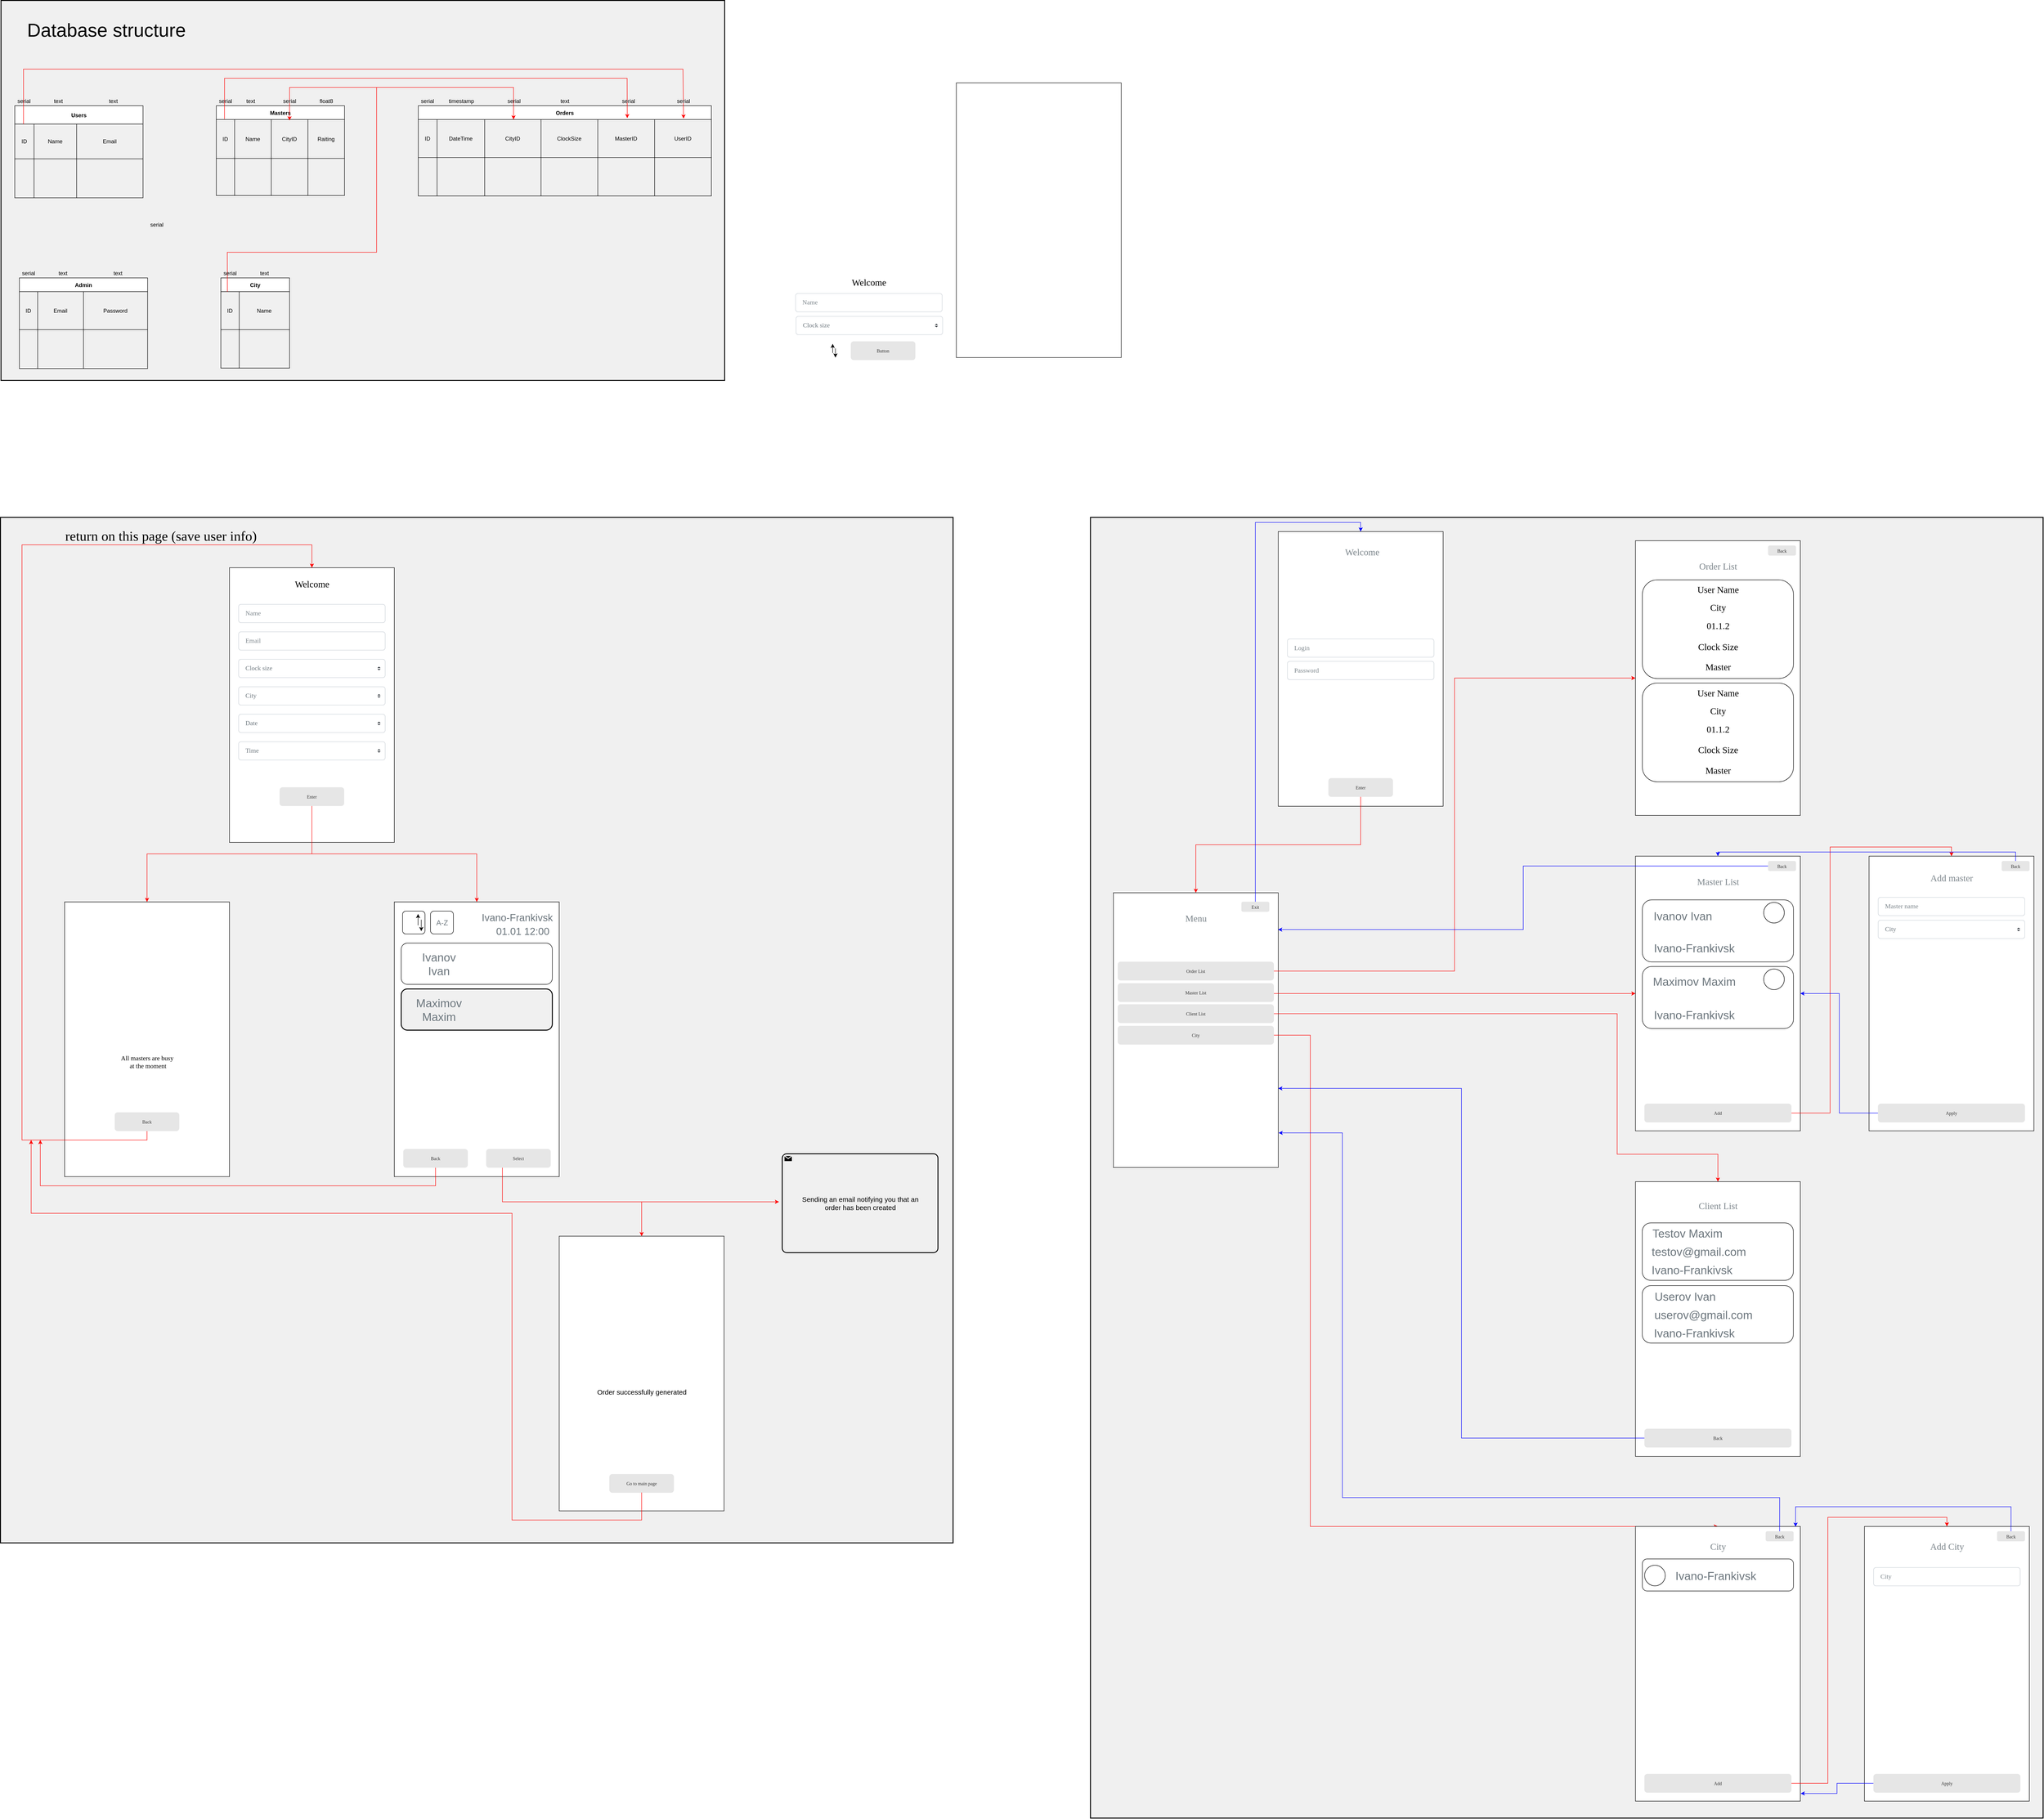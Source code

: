 <mxfile version="16.5.4" type="device"><diagram id="vQsdVqp-rZJv5AGd-NfY" name="Page-1"><mxGraphModel dx="2171" dy="1181" grid="1" gridSize="10" guides="1" tooltips="1" connect="1" arrows="1" fold="1" page="1" pageScale="1" pageWidth="827" pageHeight="1169" math="0" shadow="0"><root><mxCell id="0"/><mxCell id="1" parent="0"/><mxCell id="bU-ZQdWKleq90lAJvwS1-1" value="" style="rounded=0;whiteSpace=wrap;html=1;fontSize=41;fontColor=#000000;strokeWidth=2;fillColor=#F0F0F0;gradientColor=none;" vertex="1" parent="1"><mxGeometry x="390" y="1829" width="2080" height="2240" as="geometry"/></mxCell><mxCell id="bU-ZQdWKleq90lAJvwS1-2" value="" style="rounded=0;whiteSpace=wrap;html=1;fontSize=15;fontColor=#000000;strokeWidth=2;fillColor=#F0F0F0;gradientColor=none;" vertex="1" parent="1"><mxGeometry x="391.28" y="700" width="1580" height="830" as="geometry"/></mxCell><mxCell id="bU-ZQdWKleq90lAJvwS1-3" value="Users" style="shape=table;startSize=40;container=1;collapsible=0;childLayout=tableLayout;fontStyle=1;align=center;" vertex="1" parent="1"><mxGeometry x="421.28" y="930" width="280" height="201" as="geometry"/></mxCell><mxCell id="bU-ZQdWKleq90lAJvwS1-4" value="" style="shape=tableRow;horizontal=0;startSize=0;swimlaneHead=0;swimlaneBody=0;top=0;left=0;bottom=0;right=0;collapsible=0;dropTarget=0;fillColor=none;points=[[0,0.5],[1,0.5]];portConstraint=eastwest;" vertex="1" parent="bU-ZQdWKleq90lAJvwS1-3"><mxGeometry y="40" width="280" height="76" as="geometry"/></mxCell><mxCell id="bU-ZQdWKleq90lAJvwS1-5" value="ID" style="shape=partialRectangle;html=1;whiteSpace=wrap;connectable=0;fillColor=none;top=0;left=0;bottom=0;right=0;overflow=hidden;" vertex="1" parent="bU-ZQdWKleq90lAJvwS1-4"><mxGeometry width="42" height="76" as="geometry"><mxRectangle width="42" height="76" as="alternateBounds"/></mxGeometry></mxCell><mxCell id="bU-ZQdWKleq90lAJvwS1-6" value="Name" style="shape=partialRectangle;html=1;whiteSpace=wrap;connectable=0;fillColor=none;top=0;left=0;bottom=0;right=0;overflow=hidden;" vertex="1" parent="bU-ZQdWKleq90lAJvwS1-4"><mxGeometry x="42" width="93" height="76" as="geometry"><mxRectangle width="93" height="76" as="alternateBounds"/></mxGeometry></mxCell><mxCell id="bU-ZQdWKleq90lAJvwS1-7" value="Email" style="shape=partialRectangle;html=1;whiteSpace=wrap;connectable=0;fillColor=none;top=0;left=0;bottom=0;right=0;overflow=hidden;" vertex="1" parent="bU-ZQdWKleq90lAJvwS1-4"><mxGeometry x="135" width="145" height="76" as="geometry"><mxRectangle width="145" height="76" as="alternateBounds"/></mxGeometry></mxCell><mxCell id="bU-ZQdWKleq90lAJvwS1-8" value="" style="shape=tableRow;horizontal=0;startSize=0;swimlaneHead=0;swimlaneBody=0;top=0;left=0;bottom=0;right=0;collapsible=0;dropTarget=0;fillColor=none;points=[[0,0.5],[1,0.5]];portConstraint=eastwest;" vertex="1" parent="bU-ZQdWKleq90lAJvwS1-3"><mxGeometry y="116" width="280" height="85" as="geometry"/></mxCell><mxCell id="bU-ZQdWKleq90lAJvwS1-9" style="shape=partialRectangle;html=1;whiteSpace=wrap;connectable=0;fillColor=none;top=0;left=0;bottom=0;right=0;overflow=hidden;" vertex="1" parent="bU-ZQdWKleq90lAJvwS1-8"><mxGeometry width="42" height="85" as="geometry"><mxRectangle width="42" height="85" as="alternateBounds"/></mxGeometry></mxCell><mxCell id="bU-ZQdWKleq90lAJvwS1-10" value="" style="shape=partialRectangle;html=1;whiteSpace=wrap;connectable=0;fillColor=none;top=0;left=0;bottom=0;right=0;overflow=hidden;" vertex="1" parent="bU-ZQdWKleq90lAJvwS1-8"><mxGeometry x="42" width="93" height="85" as="geometry"><mxRectangle width="93" height="85" as="alternateBounds"/></mxGeometry></mxCell><mxCell id="bU-ZQdWKleq90lAJvwS1-11" value="" style="shape=partialRectangle;html=1;whiteSpace=wrap;connectable=0;fillColor=none;top=0;left=0;bottom=0;right=0;overflow=hidden;" vertex="1" parent="bU-ZQdWKleq90lAJvwS1-8"><mxGeometry x="135" width="145" height="85" as="geometry"><mxRectangle width="145" height="85" as="alternateBounds"/></mxGeometry></mxCell><mxCell id="bU-ZQdWKleq90lAJvwS1-12" value="Masters" style="shape=table;startSize=30;container=1;collapsible=0;childLayout=tableLayout;fontStyle=1;align=center;" vertex="1" parent="1"><mxGeometry x="861.28" y="930" width="280" height="196" as="geometry"/></mxCell><mxCell id="bU-ZQdWKleq90lAJvwS1-13" value="" style="shape=tableRow;horizontal=0;startSize=0;swimlaneHead=0;swimlaneBody=0;top=0;left=0;bottom=0;right=0;collapsible=0;dropTarget=0;fillColor=none;points=[[0,0.5],[1,0.5]];portConstraint=eastwest;" vertex="1" parent="bU-ZQdWKleq90lAJvwS1-12"><mxGeometry y="30" width="280" height="85" as="geometry"/></mxCell><mxCell id="bU-ZQdWKleq90lAJvwS1-14" value="ID" style="shape=partialRectangle;html=1;whiteSpace=wrap;connectable=0;fillColor=none;top=0;left=0;bottom=0;right=0;overflow=hidden;" vertex="1" parent="bU-ZQdWKleq90lAJvwS1-13"><mxGeometry width="40" height="85" as="geometry"><mxRectangle width="40" height="85" as="alternateBounds"/></mxGeometry></mxCell><mxCell id="bU-ZQdWKleq90lAJvwS1-15" value="Name" style="shape=partialRectangle;html=1;whiteSpace=wrap;connectable=0;fillColor=none;top=0;left=0;bottom=0;right=0;overflow=hidden;" vertex="1" parent="bU-ZQdWKleq90lAJvwS1-13"><mxGeometry x="40" width="80" height="85" as="geometry"><mxRectangle width="80" height="85" as="alternateBounds"/></mxGeometry></mxCell><mxCell id="bU-ZQdWKleq90lAJvwS1-16" value="CityID" style="shape=partialRectangle;html=1;whiteSpace=wrap;connectable=0;fillColor=none;top=0;left=0;bottom=0;right=0;overflow=hidden;" vertex="1" parent="bU-ZQdWKleq90lAJvwS1-13"><mxGeometry x="120" width="80" height="85" as="geometry"><mxRectangle width="80" height="85" as="alternateBounds"/></mxGeometry></mxCell><mxCell id="bU-ZQdWKleq90lAJvwS1-17" value="Raiting" style="shape=partialRectangle;html=1;whiteSpace=wrap;connectable=0;fillColor=none;top=0;left=0;bottom=0;right=0;overflow=hidden;" vertex="1" parent="bU-ZQdWKleq90lAJvwS1-13"><mxGeometry x="200" width="80" height="85" as="geometry"><mxRectangle width="80" height="85" as="alternateBounds"/></mxGeometry></mxCell><mxCell id="bU-ZQdWKleq90lAJvwS1-18" value="" style="shape=tableRow;horizontal=0;startSize=0;swimlaneHead=0;swimlaneBody=0;top=0;left=0;bottom=0;right=0;collapsible=0;dropTarget=0;fillColor=none;points=[[0,0.5],[1,0.5]];portConstraint=eastwest;" vertex="1" parent="bU-ZQdWKleq90lAJvwS1-12"><mxGeometry y="115" width="280" height="81" as="geometry"/></mxCell><mxCell id="bU-ZQdWKleq90lAJvwS1-19" style="shape=partialRectangle;html=1;whiteSpace=wrap;connectable=0;fillColor=none;top=0;left=0;bottom=0;right=0;overflow=hidden;" vertex="1" parent="bU-ZQdWKleq90lAJvwS1-18"><mxGeometry width="40" height="81" as="geometry"><mxRectangle width="40" height="81" as="alternateBounds"/></mxGeometry></mxCell><mxCell id="bU-ZQdWKleq90lAJvwS1-20" value="" style="shape=partialRectangle;html=1;whiteSpace=wrap;connectable=0;fillColor=none;top=0;left=0;bottom=0;right=0;overflow=hidden;" vertex="1" parent="bU-ZQdWKleq90lAJvwS1-18"><mxGeometry x="40" width="80" height="81" as="geometry"><mxRectangle width="80" height="81" as="alternateBounds"/></mxGeometry></mxCell><mxCell id="bU-ZQdWKleq90lAJvwS1-21" value="" style="shape=partialRectangle;html=1;whiteSpace=wrap;connectable=0;fillColor=none;top=0;left=0;bottom=0;right=0;overflow=hidden;" vertex="1" parent="bU-ZQdWKleq90lAJvwS1-18"><mxGeometry x="120" width="80" height="81" as="geometry"><mxRectangle width="80" height="81" as="alternateBounds"/></mxGeometry></mxCell><mxCell id="bU-ZQdWKleq90lAJvwS1-22" value="" style="shape=partialRectangle;html=1;whiteSpace=wrap;connectable=0;fillColor=none;top=0;left=0;bottom=0;right=0;overflow=hidden;" vertex="1" parent="bU-ZQdWKleq90lAJvwS1-18"><mxGeometry x="200" width="80" height="81" as="geometry"><mxRectangle width="80" height="81" as="alternateBounds"/></mxGeometry></mxCell><mxCell id="bU-ZQdWKleq90lAJvwS1-23" value="Orders" style="shape=table;startSize=30;container=1;collapsible=0;childLayout=tableLayout;fontStyle=1;align=center;" vertex="1" parent="1"><mxGeometry x="1302.28" y="930" width="640" height="197" as="geometry"/></mxCell><mxCell id="bU-ZQdWKleq90lAJvwS1-24" value="" style="shape=tableRow;horizontal=0;startSize=0;swimlaneHead=0;swimlaneBody=0;top=0;left=0;bottom=0;right=0;collapsible=0;dropTarget=0;fillColor=none;points=[[0,0.5],[1,0.5]];portConstraint=eastwest;" vertex="1" parent="bU-ZQdWKleq90lAJvwS1-23"><mxGeometry y="30" width="640" height="83" as="geometry"/></mxCell><mxCell id="bU-ZQdWKleq90lAJvwS1-25" value="ID" style="shape=partialRectangle;html=1;whiteSpace=wrap;connectable=0;fillColor=none;top=0;left=0;bottom=0;right=0;overflow=hidden;" vertex="1" parent="bU-ZQdWKleq90lAJvwS1-24"><mxGeometry width="41" height="83" as="geometry"><mxRectangle width="41" height="83" as="alternateBounds"/></mxGeometry></mxCell><mxCell id="bU-ZQdWKleq90lAJvwS1-26" value="DateTime" style="shape=partialRectangle;html=1;whiteSpace=wrap;connectable=0;fillColor=none;top=0;left=0;bottom=0;right=0;overflow=hidden;" vertex="1" parent="bU-ZQdWKleq90lAJvwS1-24"><mxGeometry x="41" width="104" height="83" as="geometry"><mxRectangle width="104" height="83" as="alternateBounds"/></mxGeometry></mxCell><mxCell id="bU-ZQdWKleq90lAJvwS1-27" value="CityID" style="shape=partialRectangle;html=1;whiteSpace=wrap;connectable=0;fillColor=none;top=0;left=0;bottom=0;right=0;overflow=hidden;" vertex="1" parent="bU-ZQdWKleq90lAJvwS1-24"><mxGeometry x="145" width="123" height="83" as="geometry"><mxRectangle width="123" height="83" as="alternateBounds"/></mxGeometry></mxCell><mxCell id="bU-ZQdWKleq90lAJvwS1-28" value="ClockSize" style="shape=partialRectangle;html=1;whiteSpace=wrap;connectable=0;fillColor=none;top=0;left=0;bottom=0;right=0;overflow=hidden;" vertex="1" parent="bU-ZQdWKleq90lAJvwS1-24"><mxGeometry x="268" width="124" height="83" as="geometry"><mxRectangle width="124" height="83" as="alternateBounds"/></mxGeometry></mxCell><mxCell id="bU-ZQdWKleq90lAJvwS1-29" value="MasterID" style="shape=partialRectangle;html=1;whiteSpace=wrap;connectable=0;fillColor=none;top=0;left=0;bottom=0;right=0;overflow=hidden;" vertex="1" parent="bU-ZQdWKleq90lAJvwS1-24"><mxGeometry x="392" width="124" height="83" as="geometry"><mxRectangle width="124" height="83" as="alternateBounds"/></mxGeometry></mxCell><mxCell id="bU-ZQdWKleq90lAJvwS1-30" value="UserID" style="shape=partialRectangle;html=1;whiteSpace=wrap;connectable=0;fillColor=none;top=0;left=0;bottom=0;right=0;overflow=hidden;" vertex="1" parent="bU-ZQdWKleq90lAJvwS1-24"><mxGeometry x="516" width="124" height="83" as="geometry"><mxRectangle width="124" height="83" as="alternateBounds"/></mxGeometry></mxCell><mxCell id="bU-ZQdWKleq90lAJvwS1-31" value="" style="shape=tableRow;horizontal=0;startSize=0;swimlaneHead=0;swimlaneBody=0;top=0;left=0;bottom=0;right=0;collapsible=0;dropTarget=0;fillColor=none;points=[[0,0.5],[1,0.5]];portConstraint=eastwest;" vertex="1" parent="bU-ZQdWKleq90lAJvwS1-23"><mxGeometry y="113" width="640" height="84" as="geometry"/></mxCell><mxCell id="bU-ZQdWKleq90lAJvwS1-32" value="" style="shape=partialRectangle;html=1;whiteSpace=wrap;connectable=0;fillColor=none;top=0;left=0;bottom=0;right=0;overflow=hidden;" vertex="1" parent="bU-ZQdWKleq90lAJvwS1-31"><mxGeometry width="41" height="84" as="geometry"><mxRectangle width="41" height="84" as="alternateBounds"/></mxGeometry></mxCell><mxCell id="bU-ZQdWKleq90lAJvwS1-33" value="" style="shape=partialRectangle;html=1;whiteSpace=wrap;connectable=0;fillColor=none;top=0;left=0;bottom=0;right=0;overflow=hidden;" vertex="1" parent="bU-ZQdWKleq90lAJvwS1-31"><mxGeometry x="41" width="104" height="84" as="geometry"><mxRectangle width="104" height="84" as="alternateBounds"/></mxGeometry></mxCell><mxCell id="bU-ZQdWKleq90lAJvwS1-34" value="" style="shape=partialRectangle;html=1;whiteSpace=wrap;connectable=0;fillColor=none;top=0;left=0;bottom=0;right=0;overflow=hidden;" vertex="1" parent="bU-ZQdWKleq90lAJvwS1-31"><mxGeometry x="145" width="123" height="84" as="geometry"><mxRectangle width="123" height="84" as="alternateBounds"/></mxGeometry></mxCell><mxCell id="bU-ZQdWKleq90lAJvwS1-35" style="shape=partialRectangle;html=1;whiteSpace=wrap;connectable=0;fillColor=none;top=0;left=0;bottom=0;right=0;overflow=hidden;" vertex="1" parent="bU-ZQdWKleq90lAJvwS1-31"><mxGeometry x="268" width="124" height="84" as="geometry"><mxRectangle width="124" height="84" as="alternateBounds"/></mxGeometry></mxCell><mxCell id="bU-ZQdWKleq90lAJvwS1-36" style="shape=partialRectangle;html=1;whiteSpace=wrap;connectable=0;fillColor=none;top=0;left=0;bottom=0;right=0;overflow=hidden;" vertex="1" parent="bU-ZQdWKleq90lAJvwS1-31"><mxGeometry x="392" width="124" height="84" as="geometry"><mxRectangle width="124" height="84" as="alternateBounds"/></mxGeometry></mxCell><mxCell id="bU-ZQdWKleq90lAJvwS1-37" style="shape=partialRectangle;html=1;whiteSpace=wrap;connectable=0;fillColor=none;top=0;left=0;bottom=0;right=0;overflow=hidden;" vertex="1" parent="bU-ZQdWKleq90lAJvwS1-31"><mxGeometry x="516" width="124" height="84" as="geometry"><mxRectangle width="124" height="84" as="alternateBounds"/></mxGeometry></mxCell><mxCell id="bU-ZQdWKleq90lAJvwS1-38" value="Admin" style="shape=table;startSize=30;container=1;collapsible=0;childLayout=tableLayout;fontStyle=1;align=center;" vertex="1" parent="1"><mxGeometry x="431.28" y="1306" width="280" height="198" as="geometry"/></mxCell><mxCell id="bU-ZQdWKleq90lAJvwS1-39" value="" style="shape=tableRow;horizontal=0;startSize=0;swimlaneHead=0;swimlaneBody=0;top=0;left=0;bottom=0;right=0;collapsible=0;dropTarget=0;fillColor=none;points=[[0,0.5],[1,0.5]];portConstraint=eastwest;" vertex="1" parent="bU-ZQdWKleq90lAJvwS1-38"><mxGeometry y="30" width="280" height="83" as="geometry"/></mxCell><mxCell id="bU-ZQdWKleq90lAJvwS1-40" value="ID" style="shape=partialRectangle;html=1;whiteSpace=wrap;connectable=0;fillColor=none;top=0;left=0;bottom=0;right=0;overflow=hidden;" vertex="1" parent="bU-ZQdWKleq90lAJvwS1-39"><mxGeometry width="40" height="83" as="geometry"><mxRectangle width="40" height="83" as="alternateBounds"/></mxGeometry></mxCell><mxCell id="bU-ZQdWKleq90lAJvwS1-41" value="Email" style="shape=partialRectangle;html=1;whiteSpace=wrap;connectable=0;fillColor=none;top=0;left=0;bottom=0;right=0;overflow=hidden;" vertex="1" parent="bU-ZQdWKleq90lAJvwS1-39"><mxGeometry x="40" width="100" height="83" as="geometry"><mxRectangle width="100" height="83" as="alternateBounds"/></mxGeometry></mxCell><mxCell id="bU-ZQdWKleq90lAJvwS1-42" value="Password" style="shape=partialRectangle;html=1;whiteSpace=wrap;connectable=0;fillColor=none;top=0;left=0;bottom=0;right=0;overflow=hidden;" vertex="1" parent="bU-ZQdWKleq90lAJvwS1-39"><mxGeometry x="140" width="140" height="83" as="geometry"><mxRectangle width="140" height="83" as="alternateBounds"/></mxGeometry></mxCell><mxCell id="bU-ZQdWKleq90lAJvwS1-43" value="" style="shape=tableRow;horizontal=0;startSize=0;swimlaneHead=0;swimlaneBody=0;top=0;left=0;bottom=0;right=0;collapsible=0;dropTarget=0;fillColor=none;points=[[0,0.5],[1,0.5]];portConstraint=eastwest;" vertex="1" parent="bU-ZQdWKleq90lAJvwS1-38"><mxGeometry y="113" width="280" height="85" as="geometry"/></mxCell><mxCell id="bU-ZQdWKleq90lAJvwS1-44" value="" style="shape=partialRectangle;html=1;whiteSpace=wrap;connectable=0;fillColor=none;top=0;left=0;bottom=0;right=0;overflow=hidden;" vertex="1" parent="bU-ZQdWKleq90lAJvwS1-43"><mxGeometry width="40" height="85" as="geometry"><mxRectangle width="40" height="85" as="alternateBounds"/></mxGeometry></mxCell><mxCell id="bU-ZQdWKleq90lAJvwS1-45" value="" style="shape=partialRectangle;html=1;whiteSpace=wrap;connectable=0;fillColor=none;top=0;left=0;bottom=0;right=0;overflow=hidden;" vertex="1" parent="bU-ZQdWKleq90lAJvwS1-43"><mxGeometry x="40" width="100" height="85" as="geometry"><mxRectangle width="100" height="85" as="alternateBounds"/></mxGeometry></mxCell><mxCell id="bU-ZQdWKleq90lAJvwS1-46" value="" style="shape=partialRectangle;html=1;whiteSpace=wrap;connectable=0;fillColor=none;top=0;left=0;bottom=0;right=0;overflow=hidden;" vertex="1" parent="bU-ZQdWKleq90lAJvwS1-43"><mxGeometry x="140" width="140" height="85" as="geometry"><mxRectangle width="140" height="85" as="alternateBounds"/></mxGeometry></mxCell><mxCell id="bU-ZQdWKleq90lAJvwS1-47" value="City" style="shape=table;startSize=30;container=1;collapsible=0;childLayout=tableLayout;fontStyle=1;align=center;" vertex="1" parent="1"><mxGeometry x="871.28" y="1306" width="150" height="197" as="geometry"/></mxCell><mxCell id="bU-ZQdWKleq90lAJvwS1-48" value="" style="shape=tableRow;horizontal=0;startSize=0;swimlaneHead=0;swimlaneBody=0;top=0;left=0;bottom=0;right=0;collapsible=0;dropTarget=0;fillColor=none;points=[[0,0.5],[1,0.5]];portConstraint=eastwest;" vertex="1" parent="bU-ZQdWKleq90lAJvwS1-47"><mxGeometry y="30" width="150" height="83" as="geometry"/></mxCell><mxCell id="bU-ZQdWKleq90lAJvwS1-49" value="ID" style="shape=partialRectangle;html=1;whiteSpace=wrap;connectable=0;fillColor=none;top=0;left=0;bottom=0;right=0;overflow=hidden;" vertex="1" parent="bU-ZQdWKleq90lAJvwS1-48"><mxGeometry width="40" height="83" as="geometry"><mxRectangle width="40" height="83" as="alternateBounds"/></mxGeometry></mxCell><mxCell id="bU-ZQdWKleq90lAJvwS1-50" value="Name" style="shape=partialRectangle;html=1;whiteSpace=wrap;connectable=0;fillColor=none;top=0;left=0;bottom=0;right=0;overflow=hidden;" vertex="1" parent="bU-ZQdWKleq90lAJvwS1-48"><mxGeometry x="40" width="110" height="83" as="geometry"><mxRectangle width="110" height="83" as="alternateBounds"/></mxGeometry></mxCell><mxCell id="bU-ZQdWKleq90lAJvwS1-51" value="" style="shape=tableRow;horizontal=0;startSize=0;swimlaneHead=0;swimlaneBody=0;top=0;left=0;bottom=0;right=0;collapsible=0;dropTarget=0;fillColor=none;points=[[0,0.5],[1,0.5]];portConstraint=eastwest;" vertex="1" parent="bU-ZQdWKleq90lAJvwS1-47"><mxGeometry y="113" width="150" height="84" as="geometry"/></mxCell><mxCell id="bU-ZQdWKleq90lAJvwS1-52" value="" style="shape=partialRectangle;html=1;whiteSpace=wrap;connectable=0;fillColor=none;top=0;left=0;bottom=0;right=0;overflow=hidden;" vertex="1" parent="bU-ZQdWKleq90lAJvwS1-51"><mxGeometry width="40" height="84" as="geometry"><mxRectangle width="40" height="84" as="alternateBounds"/></mxGeometry></mxCell><mxCell id="bU-ZQdWKleq90lAJvwS1-53" value="" style="shape=partialRectangle;html=1;whiteSpace=wrap;connectable=0;fillColor=none;top=0;left=0;bottom=0;right=0;overflow=hidden;" vertex="1" parent="bU-ZQdWKleq90lAJvwS1-51"><mxGeometry x="40" width="110" height="84" as="geometry"><mxRectangle width="110" height="84" as="alternateBounds"/></mxGeometry></mxCell><mxCell id="bU-ZQdWKleq90lAJvwS1-54" value="" style="endArrow=classic;html=1;rounded=0;strokeColor=#FF0000;exitX=0.095;exitY=0.001;exitDx=0;exitDy=0;exitPerimeter=0;" edge="1" parent="1" source="bU-ZQdWKleq90lAJvwS1-48"><mxGeometry width="50" height="50" relative="1" as="geometry"><mxPoint x="851.28" y="1320" as="sourcePoint"/><mxPoint x="1510.28" y="960" as="targetPoint"/><Array as="points"><mxPoint x="885.28" y="1250"/><mxPoint x="1211.28" y="1250"/><mxPoint x="1211.28" y="890"/><mxPoint x="1510.28" y="890"/></Array></mxGeometry></mxCell><mxCell id="bU-ZQdWKleq90lAJvwS1-55" value="" style="endArrow=classic;html=1;rounded=0;strokeColor=#FF0000;exitX=0.064;exitY=-0.012;exitDx=0;exitDy=0;exitPerimeter=0;entryX=0.713;entryY=-0.036;entryDx=0;entryDy=0;entryPerimeter=0;" edge="1" parent="1" source="bU-ZQdWKleq90lAJvwS1-13" target="bU-ZQdWKleq90lAJvwS1-24"><mxGeometry width="50" height="50" relative="1" as="geometry"><mxPoint x="901.28" y="890" as="sourcePoint"/><mxPoint x="1781.28" y="850" as="targetPoint"/><Array as="points"><mxPoint x="879.28" y="870"/><mxPoint x="1758.28" y="870"/></Array></mxGeometry></mxCell><mxCell id="bU-ZQdWKleq90lAJvwS1-56" value="" style="endArrow=classic;html=1;rounded=0;strokeColor=#FF0000;entryX=0.571;entryY=0.024;entryDx=0;entryDy=0;entryPerimeter=0;" edge="1" parent="1" target="bU-ZQdWKleq90lAJvwS1-13"><mxGeometry width="50" height="50" relative="1" as="geometry"><mxPoint x="1211.28" y="890" as="sourcePoint"/><mxPoint x="981.28" y="890" as="targetPoint"/><Array as="points"><mxPoint x="1021.28" y="890"/></Array></mxGeometry></mxCell><mxCell id="bU-ZQdWKleq90lAJvwS1-57" value="" style="endArrow=classic;html=1;rounded=0;strokeColor=#FF0000;exitX=0.068;exitY=0;exitDx=0;exitDy=0;exitPerimeter=0;entryX=0.905;entryY=-0.024;entryDx=0;entryDy=0;entryPerimeter=0;" edge="1" parent="1" source="bU-ZQdWKleq90lAJvwS1-4" target="bU-ZQdWKleq90lAJvwS1-24"><mxGeometry width="50" height="50" relative="1" as="geometry"><mxPoint x="521.28" y="890" as="sourcePoint"/><mxPoint x="1941.28" y="880" as="targetPoint"/><Array as="points"><mxPoint x="440.28" y="850"/><mxPoint x="1880.28" y="850"/></Array></mxGeometry></mxCell><mxCell id="bU-ZQdWKleq90lAJvwS1-58" value="text" style="text;html=1;align=center;verticalAlign=middle;resizable=0;points=[];autosize=1;strokeColor=none;fillColor=none;" vertex="1" parent="1"><mxGeometry x="511.28" y="1286" width="30" height="20" as="geometry"/></mxCell><mxCell id="bU-ZQdWKleq90lAJvwS1-59" value="text" style="text;html=1;align=center;verticalAlign=middle;resizable=0;points=[];autosize=1;strokeColor=none;fillColor=none;" vertex="1" parent="1"><mxGeometry x="501.28" y="910" width="30" height="20" as="geometry"/></mxCell><mxCell id="bU-ZQdWKleq90lAJvwS1-60" value="text" style="text;html=1;align=center;verticalAlign=middle;resizable=0;points=[];autosize=1;strokeColor=none;fillColor=none;" vertex="1" parent="1"><mxGeometry x="951.28" y="1286" width="30" height="20" as="geometry"/></mxCell><mxCell id="bU-ZQdWKleq90lAJvwS1-61" value="text" style="text;html=1;align=center;verticalAlign=middle;resizable=0;points=[];autosize=1;strokeColor=none;fillColor=none;" vertex="1" parent="1"><mxGeometry x="921.28" y="910" width="30" height="20" as="geometry"/></mxCell><mxCell id="bU-ZQdWKleq90lAJvwS1-62" value="text" style="text;html=1;align=center;verticalAlign=middle;resizable=0;points=[];autosize=1;strokeColor=none;fillColor=none;" vertex="1" parent="1"><mxGeometry x="631.28" y="1286" width="30" height="20" as="geometry"/></mxCell><mxCell id="bU-ZQdWKleq90lAJvwS1-63" value="text" style="text;html=1;align=center;verticalAlign=middle;resizable=0;points=[];autosize=1;strokeColor=none;fillColor=none;" vertex="1" parent="1"><mxGeometry x="621.28" y="910" width="30" height="20" as="geometry"/></mxCell><mxCell id="bU-ZQdWKleq90lAJvwS1-64" value="text" style="text;html=1;align=center;verticalAlign=middle;resizable=0;points=[];autosize=1;strokeColor=none;fillColor=none;" vertex="1" parent="1"><mxGeometry x="1607.28" y="910" width="30" height="20" as="geometry"/></mxCell><mxCell id="bU-ZQdWKleq90lAJvwS1-65" value="timestamp" style="text;html=1;align=center;verticalAlign=middle;resizable=0;points=[];autosize=1;strokeColor=none;fillColor=none;" vertex="1" parent="1"><mxGeometry x="1361.28" y="910" width="70" height="20" as="geometry"/></mxCell><mxCell id="bU-ZQdWKleq90lAJvwS1-66" value="serial" style="text;html=1;align=center;verticalAlign=middle;resizable=0;points=[];autosize=1;strokeColor=none;fillColor=none;" vertex="1" parent="1"><mxGeometry x="421.28" y="910" width="40" height="20" as="geometry"/></mxCell><mxCell id="bU-ZQdWKleq90lAJvwS1-67" value="serial" style="text;html=1;align=center;verticalAlign=middle;resizable=0;points=[];autosize=1;strokeColor=none;fillColor=none;" vertex="1" parent="1"><mxGeometry x="711.28" y="1180" width="40" height="20" as="geometry"/></mxCell><mxCell id="bU-ZQdWKleq90lAJvwS1-68" value="serial" style="text;html=1;align=center;verticalAlign=middle;resizable=0;points=[];autosize=1;strokeColor=none;fillColor=none;" vertex="1" parent="1"><mxGeometry x="431.28" y="1286" width="40" height="20" as="geometry"/></mxCell><mxCell id="bU-ZQdWKleq90lAJvwS1-69" value="serial" style="text;html=1;align=center;verticalAlign=middle;resizable=0;points=[];autosize=1;strokeColor=none;fillColor=none;" vertex="1" parent="1"><mxGeometry x="871.28" y="1286" width="40" height="20" as="geometry"/></mxCell><mxCell id="bU-ZQdWKleq90lAJvwS1-70" value="serial" style="text;html=1;align=center;verticalAlign=middle;resizable=0;points=[];autosize=1;strokeColor=none;fillColor=none;" vertex="1" parent="1"><mxGeometry x="861.28" y="910" width="40" height="20" as="geometry"/></mxCell><mxCell id="bU-ZQdWKleq90lAJvwS1-71" value="serial" style="text;html=1;align=center;verticalAlign=middle;resizable=0;points=[];autosize=1;strokeColor=none;fillColor=none;" vertex="1" parent="1"><mxGeometry x="1001.28" y="910" width="40" height="20" as="geometry"/></mxCell><mxCell id="bU-ZQdWKleq90lAJvwS1-72" value="serial" style="text;html=1;align=center;verticalAlign=middle;resizable=0;points=[];autosize=1;strokeColor=none;fillColor=none;" vertex="1" parent="1"><mxGeometry x="1302.28" y="910" width="40" height="20" as="geometry"/></mxCell><mxCell id="bU-ZQdWKleq90lAJvwS1-73" value="serial" style="text;html=1;align=center;verticalAlign=middle;resizable=0;points=[];autosize=1;strokeColor=none;fillColor=none;" vertex="1" parent="1"><mxGeometry x="1491.28" y="910" width="40" height="20" as="geometry"/></mxCell><mxCell id="bU-ZQdWKleq90lAJvwS1-74" value="serial" style="text;html=1;align=center;verticalAlign=middle;resizable=0;points=[];autosize=1;strokeColor=none;fillColor=none;" vertex="1" parent="1"><mxGeometry x="1741.28" y="910" width="40" height="20" as="geometry"/></mxCell><mxCell id="bU-ZQdWKleq90lAJvwS1-75" value="serial" style="text;html=1;align=center;verticalAlign=middle;resizable=0;points=[];autosize=1;strokeColor=none;fillColor=none;" vertex="1" parent="1"><mxGeometry x="1861.28" y="910" width="40" height="20" as="geometry"/></mxCell><mxCell id="bU-ZQdWKleq90lAJvwS1-76" value="float8" style="text;html=1;align=center;verticalAlign=middle;resizable=0;points=[];autosize=1;strokeColor=none;fillColor=none;" vertex="1" parent="1"><mxGeometry x="1081.28" y="910" width="40" height="20" as="geometry"/></mxCell><mxCell id="bU-ZQdWKleq90lAJvwS1-77" value="" style="rounded=0;whiteSpace=wrap;html=1;" vertex="1" parent="1"><mxGeometry x="890.0" y="1939" width="360" height="600" as="geometry"/></mxCell><mxCell id="bU-ZQdWKleq90lAJvwS1-78" value="Clock size" style="html=1;shadow=0;dashed=0;shape=mxgraph.bootstrap.rrect;rSize=5;fillColor=#ffffff;strokeColor=#CED4DA;align=left;spacing=15;fontSize=14;fontColor=#6C767D;fontFamily=Verdana;" vertex="1" parent="1"><mxGeometry x="910.0" y="2139" width="320" height="40" as="geometry"/></mxCell><mxCell id="bU-ZQdWKleq90lAJvwS1-79" value="" style="shape=triangle;direction=south;fillColor=#343A40;strokeColor=none;perimeter=none;fontFamily=Verdana;fontSize=14;fontColor=#7D868C;" vertex="1" parent="bU-ZQdWKleq90lAJvwS1-78"><mxGeometry x="1" y="0.5" width="7" height="3" relative="1" as="geometry"><mxPoint x="-17" y="1" as="offset"/></mxGeometry></mxCell><mxCell id="bU-ZQdWKleq90lAJvwS1-80" value="" style="shape=triangle;direction=north;fillColor=#343A40;strokeColor=none;perimeter=none;fontFamily=Verdana;fontSize=14;fontColor=#7D868C;" vertex="1" parent="bU-ZQdWKleq90lAJvwS1-78"><mxGeometry x="1" y="0.5" width="7" height="3" relative="1" as="geometry"><mxPoint x="-17" y="-4" as="offset"/></mxGeometry></mxCell><mxCell id="bU-ZQdWKleq90lAJvwS1-81" value="Name" style="html=1;shadow=0;dashed=0;shape=mxgraph.bootstrap.rrect;rSize=5;strokeColor=#CED4DA;html=1;whiteSpace=wrap;fillColor=#FFFFFF;fontColor=#7D868C;align=left;spacing=15;fontSize=14;fontFamily=Verdana;" vertex="1" parent="1"><mxGeometry x="910.0" y="2019" width="320" height="40" as="geometry"/></mxCell><mxCell id="bU-ZQdWKleq90lAJvwS1-82" value="Email" style="html=1;shadow=0;dashed=0;shape=mxgraph.bootstrap.rrect;rSize=5;strokeColor=#CED4DA;html=1;whiteSpace=wrap;fillColor=#FFFFFF;fontColor=#7D868C;align=left;spacing=15;fontSize=14;fontFamily=Verdana;" vertex="1" parent="1"><mxGeometry x="910.0" y="2079" width="320" height="40" as="geometry"/></mxCell><mxCell id="bU-ZQdWKleq90lAJvwS1-83" value="City" style="html=1;shadow=0;dashed=0;shape=mxgraph.bootstrap.rrect;rSize=5;fillColor=#ffffff;strokeColor=#CED4DA;align=left;spacing=15;fontSize=14;fontColor=#6C767D;fontFamily=Verdana;" vertex="1" parent="1"><mxGeometry x="910.0" y="2199" width="320" height="40" as="geometry"/></mxCell><mxCell id="bU-ZQdWKleq90lAJvwS1-84" value="" style="shape=triangle;direction=south;fillColor=#343A40;strokeColor=none;perimeter=none;fontFamily=Verdana;fontSize=14;fontColor=#7D868C;" vertex="1" parent="bU-ZQdWKleq90lAJvwS1-83"><mxGeometry x="1" y="0.5" width="7" height="3" relative="1" as="geometry"><mxPoint x="-17" y="1" as="offset"/></mxGeometry></mxCell><mxCell id="bU-ZQdWKleq90lAJvwS1-85" value="" style="shape=triangle;direction=north;fillColor=#343A40;strokeColor=none;perimeter=none;fontFamily=Verdana;fontSize=14;fontColor=#7D868C;" vertex="1" parent="bU-ZQdWKleq90lAJvwS1-83"><mxGeometry x="1" y="0.5" width="7" height="3" relative="1" as="geometry"><mxPoint x="-17" y="-4" as="offset"/></mxGeometry></mxCell><mxCell id="bU-ZQdWKleq90lAJvwS1-86" value="Date" style="html=1;shadow=0;dashed=0;shape=mxgraph.bootstrap.rrect;rSize=5;fillColor=#ffffff;strokeColor=#CED4DA;align=left;spacing=15;fontSize=14;fontColor=#6C767D;fontFamily=Verdana;" vertex="1" parent="1"><mxGeometry x="910.0" y="2259" width="320" height="40" as="geometry"/></mxCell><mxCell id="bU-ZQdWKleq90lAJvwS1-87" value="" style="shape=triangle;direction=south;fillColor=#343A40;strokeColor=none;perimeter=none;fontFamily=Verdana;fontSize=14;fontColor=#7D868C;" vertex="1" parent="bU-ZQdWKleq90lAJvwS1-86"><mxGeometry x="1" y="0.5" width="7" height="3" relative="1" as="geometry"><mxPoint x="-17" y="1" as="offset"/></mxGeometry></mxCell><mxCell id="bU-ZQdWKleq90lAJvwS1-88" value="" style="shape=triangle;direction=north;fillColor=#343A40;strokeColor=none;perimeter=none;fontFamily=Verdana;fontSize=14;fontColor=#7D868C;" vertex="1" parent="bU-ZQdWKleq90lAJvwS1-86"><mxGeometry x="1" y="0.5" width="7" height="3" relative="1" as="geometry"><mxPoint x="-17" y="-4" as="offset"/></mxGeometry></mxCell><mxCell id="bU-ZQdWKleq90lAJvwS1-89" value="Time" style="html=1;shadow=0;dashed=0;shape=mxgraph.bootstrap.rrect;rSize=5;fillColor=#ffffff;strokeColor=#CED4DA;align=left;spacing=15;fontSize=14;fontColor=#6C767D;fontFamily=Verdana;" vertex="1" parent="1"><mxGeometry x="910.0" y="2319" width="320" height="40" as="geometry"/></mxCell><mxCell id="bU-ZQdWKleq90lAJvwS1-90" value="" style="shape=triangle;direction=south;fillColor=#343A40;strokeColor=none;perimeter=none;fontFamily=Verdana;fontSize=14;fontColor=#7D868C;" vertex="1" parent="bU-ZQdWKleq90lAJvwS1-89"><mxGeometry x="1" y="0.5" width="7" height="3" relative="1" as="geometry"><mxPoint x="-17" y="1" as="offset"/></mxGeometry></mxCell><mxCell id="bU-ZQdWKleq90lAJvwS1-91" value="" style="shape=triangle;direction=north;fillColor=#343A40;strokeColor=none;perimeter=none;fontFamily=Verdana;fontSize=14;fontColor=#7D868C;" vertex="1" parent="bU-ZQdWKleq90lAJvwS1-89"><mxGeometry x="1" y="0.5" width="7" height="3" relative="1" as="geometry"><mxPoint x="-17" y="-4" as="offset"/></mxGeometry></mxCell><mxCell id="bU-ZQdWKleq90lAJvwS1-92" style="edgeStyle=orthogonalEdgeStyle;rounded=0;orthogonalLoop=1;jettySize=auto;html=1;exitX=0.5;exitY=1;exitDx=0;exitDy=0;entryX=0.5;entryY=0;entryDx=0;entryDy=0;fontFamily=Verdana;fontSize=14;fontColor=#7D868C;strokeColor=#FF0000;" edge="1" parent="1" source="bU-ZQdWKleq90lAJvwS1-94" target="bU-ZQdWKleq90lAJvwS1-95"><mxGeometry relative="1" as="geometry"/></mxCell><mxCell id="bU-ZQdWKleq90lAJvwS1-93" style="edgeStyle=orthogonalEdgeStyle;rounded=0;orthogonalLoop=1;jettySize=auto;html=1;exitX=0.5;exitY=1;exitDx=0;exitDy=0;entryX=0.5;entryY=0;entryDx=0;entryDy=0;fontFamily=Verdana;fontSize=14;fontColor=#7D868C;strokeColor=#FF0000;" edge="1" parent="1" source="bU-ZQdWKleq90lAJvwS1-94" target="bU-ZQdWKleq90lAJvwS1-96"><mxGeometry relative="1" as="geometry"/></mxCell><mxCell id="bU-ZQdWKleq90lAJvwS1-94" value="Enter" style="rounded=1;html=1;shadow=0;dashed=0;whiteSpace=wrap;fontSize=10;fillColor=#E6E6E6;align=center;strokeColor=#E6E6E6;fontColor=#333333;fontFamily=Verdana;" vertex="1" parent="1"><mxGeometry x="1000.0" y="2419" width="140" height="40" as="geometry"/></mxCell><mxCell id="bU-ZQdWKleq90lAJvwS1-95" value="" style="rounded=0;whiteSpace=wrap;html=1;" vertex="1" parent="1"><mxGeometry x="530.0" y="2669" width="360" height="600" as="geometry"/></mxCell><mxCell id="bU-ZQdWKleq90lAJvwS1-96" value="" style="rounded=0;whiteSpace=wrap;html=1;" vertex="1" parent="1"><mxGeometry x="1250.0" y="2669" width="360" height="600" as="geometry"/></mxCell><mxCell id="bU-ZQdWKleq90lAJvwS1-97" value="All masters are busy&lt;br&gt;&amp;nbsp;at the moment" style="text;html=1;align=center;verticalAlign=middle;resizable=0;points=[];autosize=1;strokeColor=none;fillColor=none;fontSize=14;fontFamily=Verdana;fontColor=#000000;" vertex="1" parent="1"><mxGeometry x="630.0" y="2999" width="160" height="40" as="geometry"/></mxCell><mxCell id="bU-ZQdWKleq90lAJvwS1-98" value="" style="shape=image;html=1;verticalAlign=top;verticalLabelPosition=bottom;labelBackgroundColor=#ffffff;imageAspect=0;aspect=fixed;image=https://cdn2.iconfinder.com/data/icons/new-year-s-hand-drawn-basic/64/electronic_clock_1200-128.png;fontFamily=Verdana;fontSize=14;fontColor=#000000;strokeWidth=1;fillColor=none;" vertex="1" parent="1"><mxGeometry x="646.0" y="2859" width="128" height="128" as="geometry"/></mxCell><mxCell id="bU-ZQdWKleq90lAJvwS1-99" style="edgeStyle=orthogonalEdgeStyle;rounded=0;orthogonalLoop=1;jettySize=auto;html=1;exitX=0.5;exitY=1;exitDx=0;exitDy=0;fontFamily=Verdana;fontSize=14;fontColor=#000000;entryX=0.5;entryY=0;entryDx=0;entryDy=0;strokeColor=#FF0000;" edge="1" parent="1" source="bU-ZQdWKleq90lAJvwS1-100" target="bU-ZQdWKleq90lAJvwS1-77"><mxGeometry relative="1" as="geometry"><mxPoint x="777.0" y="1929" as="targetPoint"/><Array as="points"><mxPoint x="710.0" y="3189"/><mxPoint x="437.0" y="3189"/><mxPoint x="437.0" y="1889"/><mxPoint x="1070.0" y="1889"/></Array></mxGeometry></mxCell><mxCell id="bU-ZQdWKleq90lAJvwS1-100" value="Back" style="rounded=1;html=1;shadow=0;dashed=0;whiteSpace=wrap;fontSize=10;fillColor=#E6E6E6;align=center;strokeColor=#E6E6E6;fontColor=#333333;fontFamily=Verdana;" vertex="1" parent="1"><mxGeometry x="640.0" y="3129" width="140" height="40" as="geometry"/></mxCell><mxCell id="bU-ZQdWKleq90lAJvwS1-101" value="return on this page (save user info)" style="text;html=1;align=center;verticalAlign=middle;resizable=0;points=[];autosize=1;strokeColor=none;fillColor=none;fontSize=30;fontFamily=Verdana;fontColor=#000000;" vertex="1" parent="1"><mxGeometry x="465.0" y="1849" width="550" height="40" as="geometry"/></mxCell><mxCell id="bU-ZQdWKleq90lAJvwS1-102" value="Welcome" style="text;html=1;align=center;verticalAlign=middle;resizable=0;points=[];autosize=1;strokeColor=none;fillColor=none;fontSize=20;fontFamily=Verdana;fontColor=#000000;" vertex="1" parent="1"><mxGeometry x="1015.0" y="1959" width="110" height="30" as="geometry"/></mxCell><mxCell id="bU-ZQdWKleq90lAJvwS1-103" value="" style="rounded=1;whiteSpace=wrap;html=1;fontFamily=Verdana;fontSize=20;fontColor=#000000;strokeWidth=1;fillColor=none;" vertex="1" parent="1"><mxGeometry x="1265.0" y="2759" width="330" height="90" as="geometry"/></mxCell><mxCell id="bU-ZQdWKleq90lAJvwS1-104" value="" style="shape=image;html=1;verticalAlign=top;verticalLabelPosition=bottom;labelBackgroundColor=#ffffff;imageAspect=0;aspect=fixed;image=https://cdn1.iconfinder.com/data/icons/material-core/21/star-outline-128.png;fontSize=14;fontColor=#6C767D;" vertex="1" parent="1"><mxGeometry x="1536" y="2792" width="24" height="24" as="geometry"/></mxCell><mxCell id="bU-ZQdWKleq90lAJvwS1-105" value="" style="shape=image;html=1;verticalAlign=top;verticalLabelPosition=bottom;labelBackgroundColor=#ffffff;imageAspect=0;aspect=fixed;image=https://cdn1.iconfinder.com/data/icons/material-core/20/star-half-128.png;fontSize=14;fontColor=#6C767D;" vertex="1" parent="1"><mxGeometry x="1506" y="2792" width="24" height="24" as="geometry"/></mxCell><mxCell id="bU-ZQdWKleq90lAJvwS1-106" value="" style="shape=image;html=1;verticalAlign=top;verticalLabelPosition=bottom;labelBackgroundColor=#ffffff;imageAspect=0;aspect=fixed;image=https://cdn1.iconfinder.com/data/icons/material-core/21/star-128.png;fontSize=14;fontColor=#6C767D;" vertex="1" parent="1"><mxGeometry x="1476" y="2792" width="24" height="24" as="geometry"/></mxCell><mxCell id="bU-ZQdWKleq90lAJvwS1-107" value="" style="shape=image;html=1;verticalAlign=top;verticalLabelPosition=bottom;labelBackgroundColor=#ffffff;imageAspect=0;aspect=fixed;image=https://cdn1.iconfinder.com/data/icons/material-core/21/star-128.png;fontSize=12;fontColor=#6C767D;" vertex="1" parent="1"><mxGeometry x="1447" y="2792" width="24" height="24" as="geometry"/></mxCell><mxCell id="bU-ZQdWKleq90lAJvwS1-108" value="" style="shape=image;html=1;verticalAlign=top;verticalLabelPosition=bottom;labelBackgroundColor=#ffffff;imageAspect=0;aspect=fixed;image=https://cdn1.iconfinder.com/data/icons/material-core/21/star-outline-128.png;fontSize=14;fontColor=#6C767D;" vertex="1" parent="1"><mxGeometry x="1565" y="2792" width="24" height="24" as="geometry"/></mxCell><mxCell id="bU-ZQdWKleq90lAJvwS1-109" value="Ivanov&lt;br&gt;Ivan" style="text;html=1;align=center;verticalAlign=middle;resizable=0;points=[];autosize=1;strokeColor=none;fillColor=none;fontSize=25;fontColor=#6C767D;" vertex="1" parent="1"><mxGeometry x="1302.0" y="2769" width="90" height="70" as="geometry"/></mxCell><mxCell id="bU-ZQdWKleq90lAJvwS1-110" value="" style="rounded=1;whiteSpace=wrap;html=1;fontFamily=Verdana;fontSize=20;fontColor=#000000;strokeWidth=2;fillColor=#F0F0F0;gradientColor=none;" vertex="1" parent="1"><mxGeometry x="1265.0" y="2859" width="330" height="90" as="geometry"/></mxCell><mxCell id="bU-ZQdWKleq90lAJvwS1-111" value="" style="shape=image;html=1;verticalAlign=top;verticalLabelPosition=bottom;labelBackgroundColor=#ffffff;imageAspect=0;aspect=fixed;image=https://cdn1.iconfinder.com/data/icons/material-core/21/star-outline-128.png;fontSize=14;fontColor=#6C767D;" vertex="1" parent="1"><mxGeometry x="1536" y="2892" width="24" height="24" as="geometry"/></mxCell><mxCell id="bU-ZQdWKleq90lAJvwS1-112" value="" style="shape=image;html=1;verticalAlign=top;verticalLabelPosition=bottom;labelBackgroundColor=#ffffff;imageAspect=0;aspect=fixed;image=https://cdn1.iconfinder.com/data/icons/material-core/21/star-128.png;fontSize=14;fontColor=#6C767D;" vertex="1" parent="1"><mxGeometry x="1476" y="2892" width="24" height="24" as="geometry"/></mxCell><mxCell id="bU-ZQdWKleq90lAJvwS1-113" value="" style="shape=image;html=1;verticalAlign=top;verticalLabelPosition=bottom;labelBackgroundColor=#ffffff;imageAspect=0;aspect=fixed;image=https://cdn1.iconfinder.com/data/icons/material-core/21/star-128.png;fontSize=12;fontColor=#6C767D;" vertex="1" parent="1"><mxGeometry x="1447" y="2892" width="24" height="24" as="geometry"/></mxCell><mxCell id="bU-ZQdWKleq90lAJvwS1-114" value="" style="shape=image;html=1;verticalAlign=top;verticalLabelPosition=bottom;labelBackgroundColor=#ffffff;imageAspect=0;aspect=fixed;image=https://cdn1.iconfinder.com/data/icons/material-core/21/star-outline-128.png;fontSize=14;fontColor=#6C767D;" vertex="1" parent="1"><mxGeometry x="1565" y="2892" width="24" height="24" as="geometry"/></mxCell><mxCell id="bU-ZQdWKleq90lAJvwS1-115" value="Maximov&lt;br&gt;Maxim" style="text;html=1;align=center;verticalAlign=middle;resizable=0;points=[];autosize=1;strokeColor=none;fillColor=none;fontSize=25;fontColor=#6C767D;" vertex="1" parent="1"><mxGeometry x="1287.0" y="2869" width="120" height="70" as="geometry"/></mxCell><mxCell id="bU-ZQdWKleq90lAJvwS1-116" style="edgeStyle=orthogonalEdgeStyle;rounded=0;orthogonalLoop=1;jettySize=auto;html=1;exitX=0.25;exitY=1;exitDx=0;exitDy=0;entryX=0.5;entryY=0;entryDx=0;entryDy=0;fontSize=16;fontColor=#6C767D;strokeColor=#FF0000;" edge="1" parent="1" source="bU-ZQdWKleq90lAJvwS1-117" target="bU-ZQdWKleq90lAJvwS1-145"><mxGeometry relative="1" as="geometry"/></mxCell><mxCell id="bU-ZQdWKleq90lAJvwS1-117" value="Select" style="rounded=1;html=1;shadow=0;dashed=0;whiteSpace=wrap;fontSize=10;fillColor=#E6E6E6;align=center;strokeColor=#E6E6E6;fontColor=#333333;fontFamily=Verdana;" vertex="1" parent="1"><mxGeometry x="1451" y="3209" width="140" height="40" as="geometry"/></mxCell><mxCell id="bU-ZQdWKleq90lAJvwS1-118" value="Name" style="html=1;shadow=0;dashed=0;shape=mxgraph.bootstrap.rrect;rSize=5;strokeColor=#CED4DA;html=1;whiteSpace=wrap;fillColor=#FFFFFF;fontColor=#7D868C;align=left;spacing=15;fontSize=14;fontFamily=Verdana;" vertex="1" parent="1"><mxGeometry x="2126.14" y="1340" width="320" height="40" as="geometry"/></mxCell><mxCell id="bU-ZQdWKleq90lAJvwS1-119" value="Clock size" style="html=1;shadow=0;dashed=0;shape=mxgraph.bootstrap.rrect;rSize=5;fillColor=#ffffff;strokeColor=#CED4DA;align=left;spacing=15;fontSize=14;fontColor=#6C767D;fontFamily=Verdana;" vertex="1" parent="1"><mxGeometry x="2127.14" y="1390" width="320" height="40" as="geometry"/></mxCell><mxCell id="bU-ZQdWKleq90lAJvwS1-120" value="" style="shape=triangle;direction=south;fillColor=#343A40;strokeColor=none;perimeter=none;fontFamily=Verdana;fontSize=14;fontColor=#7D868C;" vertex="1" parent="bU-ZQdWKleq90lAJvwS1-119"><mxGeometry x="1" y="0.5" width="7" height="3" relative="1" as="geometry"><mxPoint x="-17" y="1" as="offset"/></mxGeometry></mxCell><mxCell id="bU-ZQdWKleq90lAJvwS1-121" value="" style="shape=triangle;direction=north;fillColor=#343A40;strokeColor=none;perimeter=none;fontFamily=Verdana;fontSize=14;fontColor=#7D868C;" vertex="1" parent="bU-ZQdWKleq90lAJvwS1-119"><mxGeometry x="1" y="0.5" width="7" height="3" relative="1" as="geometry"><mxPoint x="-17" y="-4" as="offset"/></mxGeometry></mxCell><mxCell id="bU-ZQdWKleq90lAJvwS1-122" value="" style="shape=image;html=1;verticalAlign=top;verticalLabelPosition=bottom;labelBackgroundColor=#ffffff;imageAspect=0;aspect=fixed;image=https://cdn1.iconfinder.com/data/icons/material-core/21/star-128.png;fontSize=12;fontColor=#6C767D;" vertex="1" parent="1"><mxGeometry x="2127.14" y="1450" width="24" height="24" as="geometry"/></mxCell><mxCell id="bU-ZQdWKleq90lAJvwS1-123" value="" style="shape=image;html=1;verticalAlign=top;verticalLabelPosition=bottom;labelBackgroundColor=#ffffff;imageAspect=0;aspect=fixed;image=https://cdn1.iconfinder.com/data/icons/material-core/20/star-half-128.png;fontSize=14;fontColor=#6C767D;" vertex="1" parent="1"><mxGeometry x="2151.14" y="1450" width="24" height="24" as="geometry"/></mxCell><mxCell id="bU-ZQdWKleq90lAJvwS1-124" value="" style="shape=image;html=1;verticalAlign=top;verticalLabelPosition=bottom;labelBackgroundColor=#ffffff;imageAspect=0;aspect=fixed;image=https://cdn1.iconfinder.com/data/icons/material-core/21/star-outline-128.png;fontSize=14;fontColor=#6C767D;" vertex="1" parent="1"><mxGeometry x="2176.14" y="1450" width="24" height="24" as="geometry"/></mxCell><mxCell id="bU-ZQdWKleq90lAJvwS1-125" value="" style="group" vertex="1" connectable="0" parent="1"><mxGeometry x="2207.14" y="1450" width="6" height="30" as="geometry"/></mxCell><mxCell id="bU-ZQdWKleq90lAJvwS1-126" value="" style="endArrow=classic;html=1;rounded=0;fontSize=12;fontColor=#6C767D;" edge="1" parent="bU-ZQdWKleq90lAJvwS1-125"><mxGeometry width="50" height="50" relative="1" as="geometry"><mxPoint y="20" as="sourcePoint"/><mxPoint as="targetPoint"/></mxGeometry></mxCell><mxCell id="bU-ZQdWKleq90lAJvwS1-127" value="" style="endArrow=classic;html=1;rounded=0;fontSize=12;fontColor=#6C767D;" edge="1" parent="bU-ZQdWKleq90lAJvwS1-125"><mxGeometry width="50" height="50" relative="1" as="geometry"><mxPoint x="6" y="10" as="sourcePoint"/><mxPoint x="6" y="30" as="targetPoint"/></mxGeometry></mxCell><mxCell id="bU-ZQdWKleq90lAJvwS1-128" value="Welcome" style="text;html=1;align=center;verticalAlign=middle;resizable=0;points=[];autosize=1;strokeColor=none;fillColor=none;fontSize=20;fontFamily=Verdana;fontColor=#000000;" vertex="1" parent="1"><mxGeometry x="2231.14" y="1300" width="110" height="30" as="geometry"/></mxCell><mxCell id="bU-ZQdWKleq90lAJvwS1-129" value="01.01 12:00" style="text;html=1;align=center;verticalAlign=middle;resizable=0;points=[];autosize=1;strokeColor=none;fillColor=none;fontSize=22;fontColor=#6C767D;" vertex="1" parent="1"><mxGeometry x="1465" y="2719" width="130" height="30" as="geometry"/></mxCell><mxCell id="bU-ZQdWKleq90lAJvwS1-130" value="Ivano-Frankivsk" style="text;html=1;align=center;verticalAlign=middle;resizable=0;points=[];autosize=1;strokeColor=none;fillColor=none;fontSize=22;fontColor=#6C767D;" vertex="1" parent="1"><mxGeometry x="1433" y="2689" width="170" height="30" as="geometry"/></mxCell><mxCell id="bU-ZQdWKleq90lAJvwS1-131" value="" style="group" vertex="1" connectable="0" parent="1"><mxGeometry x="1329.0" y="2689" width="50" height="50" as="geometry"/></mxCell><mxCell id="bU-ZQdWKleq90lAJvwS1-132" value="" style="rounded=1;whiteSpace=wrap;html=1;fontSize=12;fontColor=#6C767D;" vertex="1" parent="bU-ZQdWKleq90lAJvwS1-131"><mxGeometry width="50" height="50" as="geometry"/></mxCell><mxCell id="bU-ZQdWKleq90lAJvwS1-133" value="A-Z" style="text;html=1;align=center;verticalAlign=middle;resizable=0;points=[];autosize=1;strokeColor=none;fillColor=none;fontSize=16;fontColor=#6C767D;" vertex="1" parent="bU-ZQdWKleq90lAJvwS1-131"><mxGeometry x="5" y="15" width="40" height="20" as="geometry"/></mxCell><mxCell id="bU-ZQdWKleq90lAJvwS1-134" value="" style="group" vertex="1" connectable="0" parent="1"><mxGeometry x="1268.0" y="2689" width="49" height="50" as="geometry"/></mxCell><mxCell id="bU-ZQdWKleq90lAJvwS1-135" value="" style="rounded=1;whiteSpace=wrap;html=1;fontSize=12;fontColor=#6C767D;" vertex="1" parent="bU-ZQdWKleq90lAJvwS1-134"><mxGeometry width="49" height="50" as="geometry"/></mxCell><mxCell id="bU-ZQdWKleq90lAJvwS1-136" value="" style="shape=image;html=1;verticalAlign=top;verticalLabelPosition=bottom;labelBackgroundColor=#ffffff;imageAspect=0;aspect=fixed;image=https://cdn1.iconfinder.com/data/icons/material-core/21/star-128.png;fontSize=12;fontColor=#6C767D;" vertex="1" parent="bU-ZQdWKleq90lAJvwS1-134"><mxGeometry x="2.333" y="10" width="28" height="28" as="geometry"/></mxCell><mxCell id="bU-ZQdWKleq90lAJvwS1-137" value="" style="group" vertex="1" connectable="0" parent="bU-ZQdWKleq90lAJvwS1-134"><mxGeometry x="33.833" y="6.25" width="7" height="37.5" as="geometry"/></mxCell><mxCell id="bU-ZQdWKleq90lAJvwS1-138" value="" style="endArrow=classic;html=1;rounded=0;fontSize=12;fontColor=#6C767D;" edge="1" parent="bU-ZQdWKleq90lAJvwS1-137"><mxGeometry width="50" height="50" relative="1" as="geometry"><mxPoint y="25" as="sourcePoint"/><mxPoint as="targetPoint"/></mxGeometry></mxCell><mxCell id="bU-ZQdWKleq90lAJvwS1-139" value="" style="endArrow=classic;html=1;rounded=0;fontSize=12;fontColor=#6C767D;" edge="1" parent="bU-ZQdWKleq90lAJvwS1-137"><mxGeometry width="50" height="50" relative="1" as="geometry"><mxPoint x="7" y="12.5" as="sourcePoint"/><mxPoint x="7" y="37.5" as="targetPoint"/></mxGeometry></mxCell><mxCell id="bU-ZQdWKleq90lAJvwS1-140" style="edgeStyle=orthogonalEdgeStyle;rounded=0;orthogonalLoop=1;jettySize=auto;html=1;exitX=0.5;exitY=1;exitDx=0;exitDy=0;fontSize=16;fontColor=#6C767D;strokeColor=#FF0000;" edge="1" parent="1" source="bU-ZQdWKleq90lAJvwS1-141"><mxGeometry relative="1" as="geometry"><mxPoint x="477.0" y="3189" as="targetPoint"/><Array as="points"><mxPoint x="1340.0" y="3289"/><mxPoint x="477.0" y="3289"/></Array></mxGeometry></mxCell><mxCell id="bU-ZQdWKleq90lAJvwS1-141" value="Back" style="rounded=1;html=1;shadow=0;dashed=0;whiteSpace=wrap;fontSize=10;fillColor=#E6E6E6;align=center;strokeColor=#E6E6E6;fontColor=#333333;fontFamily=Verdana;" vertex="1" parent="1"><mxGeometry x="1270.0" y="3209" width="140" height="40" as="geometry"/></mxCell><mxCell id="bU-ZQdWKleq90lAJvwS1-142" value="" style="shape=image;html=1;verticalAlign=top;verticalLabelPosition=bottom;labelBackgroundColor=#ffffff;imageAspect=0;aspect=fixed;image=https://cdn1.iconfinder.com/data/icons/material-core/21/star-128.png;fontSize=14;fontColor=#6C767D;" vertex="1" parent="1"><mxGeometry x="1506" y="2892" width="24" height="24" as="geometry"/></mxCell><mxCell id="bU-ZQdWKleq90lAJvwS1-143" value="Button" style="rounded=1;html=1;shadow=0;dashed=0;whiteSpace=wrap;fontSize=10;fillColor=#E6E6E6;align=center;strokeColor=#E6E6E6;fontColor=#333333;fontFamily=Verdana;" vertex="1" parent="1"><mxGeometry x="2247.14" y="1445" width="140" height="40" as="geometry"/></mxCell><mxCell id="bU-ZQdWKleq90lAJvwS1-144" value="" style="rounded=0;whiteSpace=wrap;html=1;" vertex="1" parent="1"><mxGeometry x="2477.14" y="880" width="360" height="600" as="geometry"/></mxCell><mxCell id="bU-ZQdWKleq90lAJvwS1-145" value="" style="rounded=0;whiteSpace=wrap;html=1;" vertex="1" parent="1"><mxGeometry x="1610" y="3399" width="360" height="600" as="geometry"/></mxCell><mxCell id="bU-ZQdWKleq90lAJvwS1-146" value="&lt;font color=&quot;#000000&quot;&gt;Order successfully generated&lt;/font&gt;" style="text;html=1;align=center;verticalAlign=middle;resizable=0;points=[];autosize=1;strokeColor=none;fillColor=none;fontSize=15;fontColor=#6C767D;" vertex="1" parent="1"><mxGeometry x="1685" y="3729" width="210" height="20" as="geometry"/></mxCell><mxCell id="bU-ZQdWKleq90lAJvwS1-147" value="Go to main page" style="rounded=1;html=1;shadow=0;dashed=0;whiteSpace=wrap;fontSize=10;fillColor=#E6E6E6;align=center;strokeColor=#E6E6E6;fontColor=#333333;fontFamily=Verdana;" vertex="1" parent="1"><mxGeometry x="1720" y="3919" width="140" height="40" as="geometry"/></mxCell><mxCell id="bU-ZQdWKleq90lAJvwS1-148" value="" style="shape=image;html=1;verticalAlign=top;verticalLabelPosition=bottom;labelBackgroundColor=#ffffff;imageAspect=0;aspect=fixed;image=https://cdn1.iconfinder.com/data/icons/material-core/20/check-circle-128.png;fontSize=15;fontColor=#000000;strokeWidth=2;fillColor=#F0F0F0;gradientColor=none;" vertex="1" parent="1"><mxGeometry x="1726" y="3569" width="128" height="128" as="geometry"/></mxCell><mxCell id="bU-ZQdWKleq90lAJvwS1-149" style="edgeStyle=orthogonalEdgeStyle;rounded=0;orthogonalLoop=1;jettySize=auto;html=1;exitX=0.5;exitY=1;exitDx=0;exitDy=0;fontSize=15;fontColor=#000000;strokeColor=#FF0000;" edge="1" parent="1" source="bU-ZQdWKleq90lAJvwS1-147"><mxGeometry relative="1" as="geometry"><mxPoint x="457.0" y="3189" as="targetPoint"/><mxPoint x="1790" y="3959" as="sourcePoint"/><Array as="points"><mxPoint x="1790" y="4019"/><mxPoint x="1507" y="4019"/><mxPoint x="1507" y="3349"/><mxPoint x="457.0" y="3349"/></Array></mxGeometry></mxCell><mxCell id="bU-ZQdWKleq90lAJvwS1-150" value="" style="endArrow=classic;html=1;rounded=0;fontSize=15;fontColor=#000000;strokeColor=#FF0000;" edge="1" parent="1"><mxGeometry width="50" height="50" relative="1" as="geometry"><mxPoint x="1790" y="3324" as="sourcePoint"/><mxPoint x="2090" y="3324" as="targetPoint"/></mxGeometry></mxCell><mxCell id="bU-ZQdWKleq90lAJvwS1-151" value="" style="points=[[0.25,0,0],[0.5,0,0],[0.75,0,0],[1,0.25,0],[1,0.5,0],[1,0.75,0],[0.75,1,0],[0.5,1,0],[0.25,1,0],[0,0.75,0],[0,0.5,0],[0,0.25,0]];shape=mxgraph.bpmn.task;whiteSpace=wrap;rectStyle=rounded;size=10;taskMarker=send;fontSize=15;fontColor=#000000;strokeWidth=2;fillColor=#F0F0F0;gradientColor=none;" vertex="1" parent="1"><mxGeometry x="2097" y="3219" width="340" height="216" as="geometry"/></mxCell><mxCell id="bU-ZQdWKleq90lAJvwS1-152" value="Sending an email notifying you that an&lt;br&gt;order has been created" style="text;html=1;align=center;verticalAlign=middle;resizable=0;points=[];autosize=1;strokeColor=none;fillColor=none;fontSize=15;fontColor=#000000;" vertex="1" parent="1"><mxGeometry x="2132" y="3307" width="270" height="40" as="geometry"/></mxCell><mxCell id="bU-ZQdWKleq90lAJvwS1-153" value="Database structure" style="text;html=1;align=center;verticalAlign=middle;resizable=0;points=[];autosize=1;strokeColor=none;fillColor=none;fontSize=41;fontColor=#000000;" vertex="1" parent="1"><mxGeometry x="441.28" y="740" width="360" height="50" as="geometry"/></mxCell><mxCell id="bU-ZQdWKleq90lAJvwS1-154" value="" style="rounded=0;whiteSpace=wrap;html=1;fontSize=41;fontColor=#000000;strokeWidth=2;fillColor=#F0F0F0;gradientColor=none;" vertex="1" parent="1"><mxGeometry x="2770" y="1829" width="2080" height="2841" as="geometry"/></mxCell><mxCell id="bU-ZQdWKleq90lAJvwS1-155" value="" style="rounded=0;whiteSpace=wrap;html=1;" vertex="1" parent="1"><mxGeometry x="3180.0" y="1860" width="360" height="600" as="geometry"/></mxCell><mxCell id="bU-ZQdWKleq90lAJvwS1-156" value="Login" style="html=1;shadow=0;dashed=0;shape=mxgraph.bootstrap.rrect;rSize=5;strokeColor=#CED4DA;html=1;whiteSpace=wrap;fillColor=#FFFFFF;fontColor=#7D868C;align=left;spacing=15;fontSize=14;fontFamily=Verdana;" vertex="1" parent="1"><mxGeometry x="3200.0" y="2094.5" width="320" height="40" as="geometry"/></mxCell><mxCell id="bU-ZQdWKleq90lAJvwS1-157" value="Password" style="html=1;shadow=0;dashed=0;shape=mxgraph.bootstrap.rrect;rSize=5;strokeColor=#CED4DA;html=1;whiteSpace=wrap;fillColor=#FFFFFF;fontColor=#7D868C;align=left;spacing=15;fontSize=14;fontFamily=Verdana;" vertex="1" parent="1"><mxGeometry x="3200.0" y="2143.5" width="320" height="40" as="geometry"/></mxCell><mxCell id="bU-ZQdWKleq90lAJvwS1-159" value="Welcome" style="text;html=1;align=center;verticalAlign=middle;resizable=0;points=[];autosize=1;strokeColor=none;fillColor=none;fontSize=20;fontFamily=Verdana;fontColor=#7D868C;" vertex="1" parent="1"><mxGeometry x="3308.0" y="1889" width="110" height="30" as="geometry"/></mxCell><mxCell id="bU-ZQdWKleq90lAJvwS1-170" style="edgeStyle=orthogonalEdgeStyle;rounded=0;orthogonalLoop=1;jettySize=auto;html=1;exitX=0.5;exitY=1;exitDx=0;exitDy=0;entryX=0.5;entryY=0;entryDx=0;entryDy=0;fontColor=#7D868C;strokeColor=#FF0000;" edge="1" parent="1" source="bU-ZQdWKleq90lAJvwS1-160" target="bU-ZQdWKleq90lAJvwS1-161"><mxGeometry relative="1" as="geometry"/></mxCell><mxCell id="bU-ZQdWKleq90lAJvwS1-160" value="Enter" style="rounded=1;html=1;shadow=0;dashed=0;whiteSpace=wrap;fontSize=10;fillColor=#E6E6E6;align=center;strokeColor=#E6E6E6;fontColor=#333333;fontFamily=Verdana;" vertex="1" parent="1"><mxGeometry x="3290.0" y="2399" width="140" height="40" as="geometry"/></mxCell><mxCell id="bU-ZQdWKleq90lAJvwS1-161" value="" style="rounded=0;whiteSpace=wrap;html=1;" vertex="1" parent="1"><mxGeometry x="2820.0" y="2649" width="360" height="600" as="geometry"/></mxCell><mxCell id="bU-ZQdWKleq90lAJvwS1-164" value="Menu" style="text;html=1;align=center;verticalAlign=middle;resizable=0;points=[];autosize=1;strokeColor=none;fillColor=none;fontSize=20;fontFamily=Verdana;fontColor=#7D868C;" vertex="1" parent="1"><mxGeometry x="2965.0" y="2689" width="70" height="30" as="geometry"/></mxCell><mxCell id="bU-ZQdWKleq90lAJvwS1-264" style="edgeStyle=orthogonalEdgeStyle;rounded=0;orthogonalLoop=1;jettySize=auto;html=1;exitX=1;exitY=0.5;exitDx=0;exitDy=0;entryX=0;entryY=0.5;entryDx=0;entryDy=0;fontSize=25;fontColor=#7D868C;strokeColor=#FF0000;" edge="1" parent="1" source="bU-ZQdWKleq90lAJvwS1-165" target="bU-ZQdWKleq90lAJvwS1-192"><mxGeometry relative="1" as="geometry"><Array as="points"><mxPoint x="3170" y="2869"/></Array></mxGeometry></mxCell><mxCell id="bU-ZQdWKleq90lAJvwS1-165" value="Master List" style="rounded=1;html=1;shadow=0;dashed=0;whiteSpace=wrap;fontSize=10;fillColor=#E6E6E6;align=center;strokeColor=#E6E6E6;fontColor=#333333;fontFamily=Verdana;" vertex="1" parent="1"><mxGeometry x="2830" y="2847" width="340" height="40" as="geometry"/></mxCell><mxCell id="bU-ZQdWKleq90lAJvwS1-289" style="edgeStyle=orthogonalEdgeStyle;rounded=0;orthogonalLoop=1;jettySize=auto;html=1;exitX=1;exitY=0.5;exitDx=0;exitDy=0;fontSize=25;fontColor=#7D868C;strokeColor=#FF0000;" edge="1" parent="1" source="bU-ZQdWKleq90lAJvwS1-166" target="bU-ZQdWKleq90lAJvwS1-288"><mxGeometry relative="1" as="geometry"><Array as="points"><mxPoint x="3920" y="2913"/><mxPoint x="3920" y="3220"/><mxPoint x="4140" y="3220"/></Array></mxGeometry></mxCell><mxCell id="bU-ZQdWKleq90lAJvwS1-166" value="Client List" style="rounded=1;html=1;shadow=0;dashed=0;whiteSpace=wrap;fontSize=10;fillColor=#E6E6E6;align=center;strokeColor=#E6E6E6;fontColor=#333333;fontFamily=Verdana;" vertex="1" parent="1"><mxGeometry x="2830" y="2893" width="340" height="40" as="geometry"/></mxCell><mxCell id="bU-ZQdWKleq90lAJvwS1-276" style="edgeStyle=orthogonalEdgeStyle;rounded=0;orthogonalLoop=1;jettySize=auto;html=1;exitX=1;exitY=0.5;exitDx=0;exitDy=0;entryX=0.5;entryY=0;entryDx=0;entryDy=0;fontSize=25;fontColor=#7D868C;strokeColor=#FF0000;" edge="1" parent="1" source="bU-ZQdWKleq90lAJvwS1-167" target="bU-ZQdWKleq90lAJvwS1-266"><mxGeometry relative="1" as="geometry"><Array as="points"><mxPoint x="3250" y="2960"/><mxPoint x="3250" y="4033"/></Array></mxGeometry></mxCell><mxCell id="bU-ZQdWKleq90lAJvwS1-167" value="City" style="rounded=1;html=1;shadow=0;dashed=0;whiteSpace=wrap;fontSize=10;fillColor=#E6E6E6;align=center;strokeColor=#E6E6E6;fontColor=#333333;fontFamily=Verdana;" vertex="1" parent="1"><mxGeometry x="2830" y="2940" width="340" height="40" as="geometry"/></mxCell><mxCell id="bU-ZQdWKleq90lAJvwS1-174" style="edgeStyle=orthogonalEdgeStyle;rounded=0;orthogonalLoop=1;jettySize=auto;html=1;exitX=1;exitY=0.5;exitDx=0;exitDy=0;entryX=0;entryY=0.5;entryDx=0;entryDy=0;fontColor=#7D868C;strokeColor=#FF0000;" edge="1" parent="1" source="bU-ZQdWKleq90lAJvwS1-168" target="bU-ZQdWKleq90lAJvwS1-173"><mxGeometry relative="1" as="geometry"/></mxCell><mxCell id="bU-ZQdWKleq90lAJvwS1-168" value="Order List" style="rounded=1;html=1;shadow=0;dashed=0;whiteSpace=wrap;fontSize=10;fillColor=#E6E6E6;align=center;strokeColor=#E6E6E6;fontColor=#333333;fontFamily=Verdana;" vertex="1" parent="1"><mxGeometry x="2830" y="2800" width="340" height="40" as="geometry"/></mxCell><mxCell id="bU-ZQdWKleq90lAJvwS1-172" style="edgeStyle=orthogonalEdgeStyle;rounded=0;orthogonalLoop=1;jettySize=auto;html=1;exitX=0.5;exitY=0;exitDx=0;exitDy=0;entryX=0.5;entryY=0;entryDx=0;entryDy=0;fontColor=#7D868C;strokeColor=#0000FF;" edge="1" parent="1" source="bU-ZQdWKleq90lAJvwS1-171" target="bU-ZQdWKleq90lAJvwS1-155"><mxGeometry relative="1" as="geometry"/></mxCell><mxCell id="bU-ZQdWKleq90lAJvwS1-171" value="Exit" style="rounded=1;html=1;shadow=0;dashed=0;whiteSpace=wrap;fontSize=10;fillColor=#E6E6E6;align=center;strokeColor=#E6E6E6;fontColor=#333333;fontFamily=Verdana;" vertex="1" parent="1"><mxGeometry x="3100" y="2669" width="60" height="21" as="geometry"/></mxCell><mxCell id="bU-ZQdWKleq90lAJvwS1-173" value="" style="rounded=0;whiteSpace=wrap;html=1;" vertex="1" parent="1"><mxGeometry x="3960.0" y="1880" width="360" height="600" as="geometry"/></mxCell><mxCell id="bU-ZQdWKleq90lAJvwS1-175" value="Order List" style="text;html=1;align=center;verticalAlign=middle;resizable=0;points=[];autosize=1;strokeColor=none;fillColor=none;fontSize=20;fontFamily=Verdana;fontColor=#7D868C;" vertex="1" parent="1"><mxGeometry x="4085.0" y="1920" width="110" height="30" as="geometry"/></mxCell><mxCell id="bU-ZQdWKleq90lAJvwS1-176" value="Back" style="rounded=1;html=1;shadow=0;dashed=0;whiteSpace=wrap;fontSize=10;fillColor=#E6E6E6;align=center;strokeColor=#E6E6E6;fontColor=#333333;fontFamily=Verdana;" vertex="1" parent="1"><mxGeometry x="4250" y="1891" width="60" height="21" as="geometry"/></mxCell><mxCell id="bU-ZQdWKleq90lAJvwS1-178" value="" style="rounded=1;whiteSpace=wrap;html=1;fontFamily=Verdana;fontSize=20;fontColor=#000000;strokeWidth=1;fillColor=none;" vertex="1" parent="1"><mxGeometry x="3975" y="1965.5" width="330" height="215.5" as="geometry"/></mxCell><mxCell id="bU-ZQdWKleq90lAJvwS1-179" value="User Name" style="text;html=1;align=center;verticalAlign=middle;resizable=0;points=[];autosize=1;strokeColor=none;fillColor=none;fontSize=20;fontFamily=Verdana;fontColor=#000000;flipH=1;flipV=1;" vertex="1" parent="1"><mxGeometry x="4075.0" y="1971" width="130" height="30" as="geometry"/></mxCell><mxCell id="bU-ZQdWKleq90lAJvwS1-181" value="City" style="text;html=1;align=center;verticalAlign=middle;resizable=0;points=[];autosize=1;strokeColor=none;fillColor=none;fontSize=20;fontFamily=Verdana;fontColor=#000000;flipH=1;flipV=1;" vertex="1" parent="1"><mxGeometry x="4115.0" y="2010" width="50" height="30" as="geometry"/></mxCell><mxCell id="bU-ZQdWKleq90lAJvwS1-183" value="01.1.2" style="text;html=1;align=center;verticalAlign=middle;resizable=0;points=[];autosize=1;strokeColor=none;fillColor=none;fontSize=20;fontFamily=Verdana;fontColor=#000000;flipH=1;flipV=1;" vertex="1" parent="1"><mxGeometry x="4075.0" y="2050" width="130" height="30" as="geometry"/></mxCell><mxCell id="bU-ZQdWKleq90lAJvwS1-184" value="Clock Size" style="text;html=1;align=center;verticalAlign=middle;resizable=0;points=[];autosize=1;strokeColor=none;fillColor=none;fontSize=20;fontFamily=Verdana;fontColor=#000000;flipH=1;flipV=1;" vertex="1" parent="1"><mxGeometry x="4080.0" y="2095.5" width="120" height="30" as="geometry"/></mxCell><mxCell id="bU-ZQdWKleq90lAJvwS1-185" value="Master" style="text;html=1;align=center;verticalAlign=middle;resizable=0;points=[];autosize=1;strokeColor=none;fillColor=none;fontSize=20;fontFamily=Verdana;fontColor=#000000;flipH=1;flipV=1;" vertex="1" parent="1"><mxGeometry x="4100.0" y="2140" width="80" height="30" as="geometry"/></mxCell><mxCell id="bU-ZQdWKleq90lAJvwS1-186" value="" style="rounded=1;whiteSpace=wrap;html=1;fontFamily=Verdana;fontSize=20;fontColor=#000000;strokeWidth=1;fillColor=none;" vertex="1" parent="1"><mxGeometry x="3975" y="2191" width="330" height="215.5" as="geometry"/></mxCell><mxCell id="bU-ZQdWKleq90lAJvwS1-187" value="User Name" style="text;html=1;align=center;verticalAlign=middle;resizable=0;points=[];autosize=1;strokeColor=none;fillColor=none;fontSize=20;fontFamily=Verdana;fontColor=#000000;flipH=1;flipV=1;" vertex="1" parent="1"><mxGeometry x="4075.0" y="2196.5" width="130" height="30" as="geometry"/></mxCell><mxCell id="bU-ZQdWKleq90lAJvwS1-188" value="City" style="text;html=1;align=center;verticalAlign=middle;resizable=0;points=[];autosize=1;strokeColor=none;fillColor=none;fontSize=20;fontFamily=Verdana;fontColor=#000000;flipH=1;flipV=1;" vertex="1" parent="1"><mxGeometry x="4115.0" y="2235.5" width="50" height="30" as="geometry"/></mxCell><mxCell id="bU-ZQdWKleq90lAJvwS1-189" value="01.1.2" style="text;html=1;align=center;verticalAlign=middle;resizable=0;points=[];autosize=1;strokeColor=none;fillColor=none;fontSize=20;fontFamily=Verdana;fontColor=#000000;flipH=1;flipV=1;" vertex="1" parent="1"><mxGeometry x="4075.0" y="2275.5" width="130" height="30" as="geometry"/></mxCell><mxCell id="bU-ZQdWKleq90lAJvwS1-190" value="Clock Size" style="text;html=1;align=center;verticalAlign=middle;resizable=0;points=[];autosize=1;strokeColor=none;fillColor=none;fontSize=20;fontFamily=Verdana;fontColor=#000000;flipH=1;flipV=1;" vertex="1" parent="1"><mxGeometry x="4080.0" y="2321" width="120" height="30" as="geometry"/></mxCell><mxCell id="bU-ZQdWKleq90lAJvwS1-191" value="Master" style="text;html=1;align=center;verticalAlign=middle;resizable=0;points=[];autosize=1;strokeColor=none;fillColor=none;fontSize=20;fontFamily=Verdana;fontColor=#000000;flipH=1;flipV=1;" vertex="1" parent="1"><mxGeometry x="4100.0" y="2365.5" width="80" height="30" as="geometry"/></mxCell><mxCell id="bU-ZQdWKleq90lAJvwS1-192" value="" style="rounded=0;whiteSpace=wrap;html=1;" vertex="1" parent="1"><mxGeometry x="3960.0" y="2569" width="360" height="600" as="geometry"/></mxCell><mxCell id="bU-ZQdWKleq90lAJvwS1-193" value="Master List" style="text;html=1;align=center;verticalAlign=middle;resizable=0;points=[];autosize=1;strokeColor=none;fillColor=none;fontSize=20;fontFamily=Verdana;fontColor=#7D868C;" vertex="1" parent="1"><mxGeometry x="4075.0" y="2609" width="130" height="30" as="geometry"/></mxCell><mxCell id="bU-ZQdWKleq90lAJvwS1-265" style="edgeStyle=orthogonalEdgeStyle;rounded=0;orthogonalLoop=1;jettySize=auto;html=1;exitX=0;exitY=0.5;exitDx=0;exitDy=0;entryX=0.999;entryY=0.134;entryDx=0;entryDy=0;entryPerimeter=0;fontSize=25;fontColor=#7D868C;strokeColor=#0000FF;" edge="1" parent="1" source="bU-ZQdWKleq90lAJvwS1-194" target="bU-ZQdWKleq90lAJvwS1-161"><mxGeometry relative="1" as="geometry"/></mxCell><mxCell id="bU-ZQdWKleq90lAJvwS1-194" value="Back" style="rounded=1;html=1;shadow=0;dashed=0;whiteSpace=wrap;fontSize=10;fillColor=#E6E6E6;align=center;strokeColor=#E6E6E6;fontColor=#333333;fontFamily=Verdana;" vertex="1" parent="1"><mxGeometry x="4250" y="2580" width="60" height="21" as="geometry"/></mxCell><mxCell id="bU-ZQdWKleq90lAJvwS1-207" value="" style="rounded=1;whiteSpace=wrap;html=1;fontFamily=Verdana;fontSize=20;fontColor=#000000;strokeWidth=1;fillColor=none;" vertex="1" parent="1"><mxGeometry x="3975" y="2664.5" width="330" height="135.5" as="geometry"/></mxCell><mxCell id="bU-ZQdWKleq90lAJvwS1-209" value="Ivanov Ivan" style="text;html=1;align=center;verticalAlign=middle;resizable=0;points=[];autosize=1;strokeColor=none;fillColor=none;fontSize=25;fontColor=#6C767D;flipV=1;" vertex="1" parent="1"><mxGeometry x="3993" y="2679" width="140" height="40" as="geometry"/></mxCell><mxCell id="bU-ZQdWKleq90lAJvwS1-216" value="Ivano-Frankivsk" style="text;html=1;align=center;verticalAlign=middle;resizable=0;points=[];autosize=1;strokeColor=none;fillColor=none;fontSize=25;fontColor=#6C767D;flipV=1;" vertex="1" parent="1"><mxGeometry x="3993" y="2749" width="190" height="40" as="geometry"/></mxCell><mxCell id="bU-ZQdWKleq90lAJvwS1-217" value="" style="group;flipV=1;" vertex="1" connectable="0" parent="1"><mxGeometry x="4000" y="2722" width="142" height="24" as="geometry"/></mxCell><mxCell id="bU-ZQdWKleq90lAJvwS1-210" value="" style="shape=image;html=1;verticalAlign=top;verticalLabelPosition=bottom;labelBackgroundColor=#ffffff;imageAspect=0;aspect=fixed;image=https://cdn1.iconfinder.com/data/icons/material-core/21/star-outline-128.png;fontSize=14;fontColor=#6C767D;" vertex="1" parent="bU-ZQdWKleq90lAJvwS1-217"><mxGeometry x="89" width="24" height="24" as="geometry"/></mxCell><mxCell id="bU-ZQdWKleq90lAJvwS1-211" value="" style="shape=image;html=1;verticalAlign=top;verticalLabelPosition=bottom;labelBackgroundColor=#ffffff;imageAspect=0;aspect=fixed;image=https://cdn1.iconfinder.com/data/icons/material-core/20/star-half-128.png;fontSize=14;fontColor=#6C767D;" vertex="1" parent="bU-ZQdWKleq90lAJvwS1-217"><mxGeometry x="59" width="24" height="24" as="geometry"/></mxCell><mxCell id="bU-ZQdWKleq90lAJvwS1-212" value="" style="shape=image;html=1;verticalAlign=top;verticalLabelPosition=bottom;labelBackgroundColor=#ffffff;imageAspect=0;aspect=fixed;image=https://cdn1.iconfinder.com/data/icons/material-core/21/star-128.png;fontSize=14;fontColor=#6C767D;" vertex="1" parent="bU-ZQdWKleq90lAJvwS1-217"><mxGeometry x="29" width="24" height="24" as="geometry"/></mxCell><mxCell id="bU-ZQdWKleq90lAJvwS1-213" value="" style="shape=image;html=1;verticalAlign=top;verticalLabelPosition=bottom;labelBackgroundColor=#ffffff;imageAspect=0;aspect=fixed;image=https://cdn1.iconfinder.com/data/icons/material-core/21/star-128.png;fontSize=12;fontColor=#6C767D;" vertex="1" parent="bU-ZQdWKleq90lAJvwS1-217"><mxGeometry width="24" height="24" as="geometry"/></mxCell><mxCell id="bU-ZQdWKleq90lAJvwS1-214" value="" style="shape=image;html=1;verticalAlign=top;verticalLabelPosition=bottom;labelBackgroundColor=#ffffff;imageAspect=0;aspect=fixed;image=https://cdn1.iconfinder.com/data/icons/material-core/21/star-outline-128.png;fontSize=14;fontColor=#6C767D;" vertex="1" parent="bU-ZQdWKleq90lAJvwS1-217"><mxGeometry x="118" width="24" height="24" as="geometry"/></mxCell><mxCell id="bU-ZQdWKleq90lAJvwS1-233" value="" style="shape=image;html=1;verticalAlign=top;verticalLabelPosition=bottom;labelBackgroundColor=#ffffff;imageAspect=0;aspect=fixed;image=https://cdn2.iconfinder.com/data/icons/basic-4/512/close-128.png;rounded=1;fontSize=25;fontColor=#7D868C;" vertex="1" parent="1"><mxGeometry x="4237.25" y="2743.75" width="50.5" height="50.5" as="geometry"/></mxCell><mxCell id="bU-ZQdWKleq90lAJvwS1-234" value="" style="group" vertex="1" connectable="0" parent="1"><mxGeometry x="4240" y="2670" width="45" height="45" as="geometry"/></mxCell><mxCell id="bU-ZQdWKleq90lAJvwS1-230" value="" style="ellipse;whiteSpace=wrap;html=1;aspect=fixed;rounded=1;fontSize=25;fontColor=#7D868C;" vertex="1" parent="bU-ZQdWKleq90lAJvwS1-234"><mxGeometry width="45" height="45" as="geometry"/></mxCell><mxCell id="bU-ZQdWKleq90lAJvwS1-232" value="" style="shape=image;html=1;verticalAlign=top;verticalLabelPosition=bottom;labelBackgroundColor=#ffffff;imageAspect=0;aspect=fixed;image=https://cdn1.iconfinder.com/data/icons/100-basic-for-user-interface/32/27-pen-128.png;rounded=1;fontSize=25;fontColor=#7D868C;" vertex="1" parent="bU-ZQdWKleq90lAJvwS1-234"><mxGeometry x="8" y="8" width="29" height="29" as="geometry"/></mxCell><mxCell id="bU-ZQdWKleq90lAJvwS1-235" value="" style="rounded=1;whiteSpace=wrap;html=1;fontFamily=Verdana;fontSize=20;fontColor=#000000;strokeWidth=1;fillColor=none;" vertex="1" parent="1"><mxGeometry x="3975" y="2810" width="330" height="135.5" as="geometry"/></mxCell><mxCell id="bU-ZQdWKleq90lAJvwS1-237" value="Ivano-Frankivsk" style="text;html=1;align=center;verticalAlign=middle;resizable=0;points=[];autosize=1;strokeColor=none;fillColor=none;fontSize=25;fontColor=#6C767D;flipV=1;" vertex="1" parent="1"><mxGeometry x="3993" y="2894.5" width="190" height="40" as="geometry"/></mxCell><mxCell id="bU-ZQdWKleq90lAJvwS1-244" value="" style="shape=image;html=1;verticalAlign=top;verticalLabelPosition=bottom;labelBackgroundColor=#ffffff;imageAspect=0;aspect=fixed;image=https://cdn2.iconfinder.com/data/icons/basic-4/512/close-128.png;rounded=1;fontSize=25;fontColor=#7D868C;" vertex="1" parent="1"><mxGeometry x="4237.25" y="2889.25" width="50.5" height="50.5" as="geometry"/></mxCell><mxCell id="bU-ZQdWKleq90lAJvwS1-245" value="" style="group" vertex="1" connectable="0" parent="1"><mxGeometry x="4240" y="2815.5" width="45" height="45" as="geometry"/></mxCell><mxCell id="bU-ZQdWKleq90lAJvwS1-246" value="" style="ellipse;whiteSpace=wrap;html=1;aspect=fixed;rounded=1;fontSize=25;fontColor=#7D868C;" vertex="1" parent="bU-ZQdWKleq90lAJvwS1-245"><mxGeometry width="45" height="45" as="geometry"/></mxCell><mxCell id="bU-ZQdWKleq90lAJvwS1-247" value="" style="shape=image;html=1;verticalAlign=top;verticalLabelPosition=bottom;labelBackgroundColor=#ffffff;imageAspect=0;aspect=fixed;image=https://cdn1.iconfinder.com/data/icons/100-basic-for-user-interface/32/27-pen-128.png;rounded=1;fontSize=25;fontColor=#7D868C;" vertex="1" parent="bU-ZQdWKleq90lAJvwS1-245"><mxGeometry x="8" y="8" width="29" height="29" as="geometry"/></mxCell><mxCell id="bU-ZQdWKleq90lAJvwS1-248" value="Maximov Maxim" style="text;html=1;align=center;verticalAlign=middle;resizable=0;points=[];autosize=1;strokeColor=none;fillColor=none;fontSize=25;fontColor=#6C767D;" vertex="1" parent="1"><mxGeometry x="3988" y="2822" width="200" height="40" as="geometry"/></mxCell><mxCell id="bU-ZQdWKleq90lAJvwS1-250" value="" style="group" vertex="1" connectable="0" parent="1"><mxGeometry x="4000" y="2867.5" width="142" height="24" as="geometry"/></mxCell><mxCell id="bU-ZQdWKleq90lAJvwS1-239" value="" style="shape=image;html=1;verticalAlign=top;verticalLabelPosition=bottom;labelBackgroundColor=#ffffff;imageAspect=0;aspect=fixed;image=https://cdn1.iconfinder.com/data/icons/material-core/21/star-outline-128.png;fontSize=14;fontColor=#6C767D;" vertex="1" parent="bU-ZQdWKleq90lAJvwS1-250"><mxGeometry x="89" width="24" height="24" as="geometry"/></mxCell><mxCell id="bU-ZQdWKleq90lAJvwS1-241" value="" style="shape=image;html=1;verticalAlign=top;verticalLabelPosition=bottom;labelBackgroundColor=#ffffff;imageAspect=0;aspect=fixed;image=https://cdn1.iconfinder.com/data/icons/material-core/21/star-128.png;fontSize=14;fontColor=#6C767D;" vertex="1" parent="bU-ZQdWKleq90lAJvwS1-250"><mxGeometry x="29" width="24" height="24" as="geometry"/></mxCell><mxCell id="bU-ZQdWKleq90lAJvwS1-242" value="" style="shape=image;html=1;verticalAlign=top;verticalLabelPosition=bottom;labelBackgroundColor=#ffffff;imageAspect=0;aspect=fixed;image=https://cdn1.iconfinder.com/data/icons/material-core/21/star-128.png;fontSize=12;fontColor=#6C767D;" vertex="1" parent="bU-ZQdWKleq90lAJvwS1-250"><mxGeometry width="24" height="24" as="geometry"/></mxCell><mxCell id="bU-ZQdWKleq90lAJvwS1-243" value="" style="shape=image;html=1;verticalAlign=top;verticalLabelPosition=bottom;labelBackgroundColor=#ffffff;imageAspect=0;aspect=fixed;image=https://cdn1.iconfinder.com/data/icons/material-core/21/star-outline-128.png;fontSize=14;fontColor=#6C767D;" vertex="1" parent="bU-ZQdWKleq90lAJvwS1-250"><mxGeometry x="118" width="24" height="24" as="geometry"/></mxCell><mxCell id="bU-ZQdWKleq90lAJvwS1-249" value="" style="shape=image;html=1;verticalAlign=top;verticalLabelPosition=bottom;labelBackgroundColor=#ffffff;imageAspect=0;aspect=fixed;image=https://cdn1.iconfinder.com/data/icons/material-core/21/star-128.png;fontSize=14;fontColor=#6C767D;" vertex="1" parent="bU-ZQdWKleq90lAJvwS1-250"><mxGeometry x="59" width="24" height="24" as="geometry"/></mxCell><mxCell id="bU-ZQdWKleq90lAJvwS1-254" style="edgeStyle=orthogonalEdgeStyle;rounded=0;orthogonalLoop=1;jettySize=auto;html=1;exitX=1;exitY=0.5;exitDx=0;exitDy=0;entryX=0.5;entryY=0;entryDx=0;entryDy=0;fontSize=25;fontColor=#7D868C;strokeColor=#FF0000;" edge="1" parent="1" source="bU-ZQdWKleq90lAJvwS1-251" target="bU-ZQdWKleq90lAJvwS1-253"><mxGeometry relative="1" as="geometry"/></mxCell><mxCell id="bU-ZQdWKleq90lAJvwS1-251" value="Add" style="rounded=1;html=1;shadow=0;dashed=0;whiteSpace=wrap;fontSize=10;fillColor=#E6E6E6;align=center;strokeColor=#E6E6E6;fontColor=#333333;fontFamily=Verdana;" vertex="1" parent="1"><mxGeometry x="3980" y="3110" width="320" height="40" as="geometry"/></mxCell><mxCell id="bU-ZQdWKleq90lAJvwS1-253" value="" style="rounded=0;whiteSpace=wrap;html=1;" vertex="1" parent="1"><mxGeometry x="4470.0" y="2569" width="360" height="600" as="geometry"/></mxCell><mxCell id="bU-ZQdWKleq90lAJvwS1-256" style="edgeStyle=orthogonalEdgeStyle;rounded=0;orthogonalLoop=1;jettySize=auto;html=1;exitX=0.5;exitY=0;exitDx=0;exitDy=0;entryX=0.5;entryY=0;entryDx=0;entryDy=0;fontSize=25;fontColor=#7D868C;strokeColor=#0000FF;" edge="1" parent="1" source="bU-ZQdWKleq90lAJvwS1-255" target="bU-ZQdWKleq90lAJvwS1-192"><mxGeometry relative="1" as="geometry"/></mxCell><mxCell id="bU-ZQdWKleq90lAJvwS1-255" value="Back" style="rounded=1;html=1;shadow=0;dashed=0;whiteSpace=wrap;fontSize=10;fillColor=#E6E6E6;align=center;strokeColor=#E6E6E6;fontColor=#333333;fontFamily=Verdana;" vertex="1" parent="1"><mxGeometry x="4760" y="2580" width="60" height="21" as="geometry"/></mxCell><mxCell id="bU-ZQdWKleq90lAJvwS1-263" style="edgeStyle=orthogonalEdgeStyle;rounded=0;orthogonalLoop=1;jettySize=auto;html=1;exitX=0;exitY=0.5;exitDx=0;exitDy=0;entryX=1;entryY=0.5;entryDx=0;entryDy=0;fontSize=25;fontColor=#7D868C;strokeColor=#0000FF;" edge="1" parent="1" source="bU-ZQdWKleq90lAJvwS1-257" target="bU-ZQdWKleq90lAJvwS1-192"><mxGeometry relative="1" as="geometry"/></mxCell><mxCell id="bU-ZQdWKleq90lAJvwS1-257" value="Apply" style="rounded=1;html=1;shadow=0;dashed=0;whiteSpace=wrap;fontSize=10;fillColor=#E6E6E6;align=center;strokeColor=#E6E6E6;fontColor=#333333;fontFamily=Verdana;" vertex="1" parent="1"><mxGeometry x="4490" y="3110" width="320" height="40" as="geometry"/></mxCell><mxCell id="bU-ZQdWKleq90lAJvwS1-258" value="Master name" style="html=1;shadow=0;dashed=0;shape=mxgraph.bootstrap.rrect;rSize=5;strokeColor=#CED4DA;html=1;whiteSpace=wrap;fillColor=#FFFFFF;fontColor=#7D868C;align=left;spacing=15;fontSize=14;fontFamily=Verdana;" vertex="1" parent="1"><mxGeometry x="4490" y="2659" width="320" height="40" as="geometry"/></mxCell><mxCell id="bU-ZQdWKleq90lAJvwS1-259" value="City" style="html=1;shadow=0;dashed=0;shape=mxgraph.bootstrap.rrect;rSize=5;fillColor=#ffffff;strokeColor=#CED4DA;align=left;spacing=15;fontSize=14;fontColor=#6C767D;fontFamily=Verdana;" vertex="1" parent="1"><mxGeometry x="4490" y="2709" width="320" height="40" as="geometry"/></mxCell><mxCell id="bU-ZQdWKleq90lAJvwS1-260" value="" style="shape=triangle;direction=south;fillColor=#343A40;strokeColor=none;perimeter=none;fontFamily=Verdana;fontSize=14;fontColor=#7D868C;" vertex="1" parent="bU-ZQdWKleq90lAJvwS1-259"><mxGeometry x="1" y="0.5" width="7" height="3" relative="1" as="geometry"><mxPoint x="-17" y="1" as="offset"/></mxGeometry></mxCell><mxCell id="bU-ZQdWKleq90lAJvwS1-261" value="" style="shape=triangle;direction=north;fillColor=#343A40;strokeColor=none;perimeter=none;fontFamily=Verdana;fontSize=14;fontColor=#7D868C;" vertex="1" parent="bU-ZQdWKleq90lAJvwS1-259"><mxGeometry x="1" y="0.5" width="7" height="3" relative="1" as="geometry"><mxPoint x="-17" y="-4" as="offset"/></mxGeometry></mxCell><mxCell id="bU-ZQdWKleq90lAJvwS1-266" value="" style="rounded=0;whiteSpace=wrap;html=1;" vertex="1" parent="1"><mxGeometry x="3960.0" y="4033" width="360" height="600" as="geometry"/></mxCell><mxCell id="bU-ZQdWKleq90lAJvwS1-267" value="City" style="text;html=1;align=center;verticalAlign=middle;resizable=0;points=[];autosize=1;strokeColor=none;fillColor=none;fontSize=20;fontFamily=Verdana;fontColor=#7D868C;" vertex="1" parent="1"><mxGeometry x="4115.0" y="4061" width="50" height="30" as="geometry"/></mxCell><mxCell id="bU-ZQdWKleq90lAJvwS1-268" value="" style="rounded=1;whiteSpace=wrap;html=1;fontFamily=Verdana;fontSize=20;fontColor=#000000;strokeWidth=1;fillColor=none;" vertex="1" parent="1"><mxGeometry x="3975" y="4104" width="330" height="70" as="geometry"/></mxCell><mxCell id="bU-ZQdWKleq90lAJvwS1-269" value="Ivano-Frankivsk" style="text;html=1;align=center;verticalAlign=middle;resizable=0;points=[];autosize=1;strokeColor=none;fillColor=none;fontSize=25;fontColor=#6C767D;flipV=1;" vertex="1" parent="1"><mxGeometry x="4040" y="4120.25" width="190" height="40" as="geometry"/></mxCell><mxCell id="bU-ZQdWKleq90lAJvwS1-277" style="edgeStyle=orthogonalEdgeStyle;rounded=0;orthogonalLoop=1;jettySize=auto;html=1;exitX=1;exitY=0.5;exitDx=0;exitDy=0;entryX=0.5;entryY=0;entryDx=0;entryDy=0;fontSize=25;fontColor=#7D868C;strokeColor=#FF0000;" edge="1" parent="1" source="bU-ZQdWKleq90lAJvwS1-270" target="bU-ZQdWKleq90lAJvwS1-275"><mxGeometry relative="1" as="geometry"/></mxCell><mxCell id="bU-ZQdWKleq90lAJvwS1-270" value="Add" style="rounded=1;html=1;shadow=0;dashed=0;whiteSpace=wrap;fontSize=10;fillColor=#E6E6E6;align=center;strokeColor=#E6E6E6;fontColor=#333333;fontFamily=Verdana;" vertex="1" parent="1"><mxGeometry x="3980" y="4574" width="320" height="40" as="geometry"/></mxCell><mxCell id="bU-ZQdWKleq90lAJvwS1-271" value="" style="shape=image;html=1;verticalAlign=top;verticalLabelPosition=bottom;labelBackgroundColor=#ffffff;imageAspect=0;aspect=fixed;image=https://cdn2.iconfinder.com/data/icons/basic-4/512/close-128.png;rounded=1;fontSize=25;fontColor=#7D868C;" vertex="1" parent="1"><mxGeometry x="4249.5" y="4115" width="50.5" height="50.5" as="geometry"/></mxCell><mxCell id="bU-ZQdWKleq90lAJvwS1-272" value="" style="group" vertex="1" connectable="0" parent="1"><mxGeometry x="3980" y="4117.75" width="45" height="45" as="geometry"/></mxCell><mxCell id="bU-ZQdWKleq90lAJvwS1-273" value="" style="ellipse;whiteSpace=wrap;html=1;aspect=fixed;rounded=1;fontSize=25;fontColor=#7D868C;" vertex="1" parent="bU-ZQdWKleq90lAJvwS1-272"><mxGeometry width="45" height="45" as="geometry"/></mxCell><mxCell id="bU-ZQdWKleq90lAJvwS1-274" value="" style="shape=image;html=1;verticalAlign=top;verticalLabelPosition=bottom;labelBackgroundColor=#ffffff;imageAspect=0;aspect=fixed;image=https://cdn1.iconfinder.com/data/icons/100-basic-for-user-interface/32/27-pen-128.png;rounded=1;fontSize=25;fontColor=#7D868C;" vertex="1" parent="bU-ZQdWKleq90lAJvwS1-272"><mxGeometry x="8" y="8" width="29" height="29" as="geometry"/></mxCell><mxCell id="bU-ZQdWKleq90lAJvwS1-275" value="" style="rounded=0;whiteSpace=wrap;html=1;" vertex="1" parent="1"><mxGeometry x="4460.0" y="4033" width="360" height="600" as="geometry"/></mxCell><mxCell id="bU-ZQdWKleq90lAJvwS1-278" value="Add master" style="text;html=1;align=center;verticalAlign=middle;resizable=0;points=[];autosize=1;strokeColor=none;fillColor=none;fontSize=20;fontFamily=Verdana;fontColor=#7D868C;" vertex="1" parent="1"><mxGeometry x="4585.0" y="2601" width="130" height="30" as="geometry"/></mxCell><mxCell id="bU-ZQdWKleq90lAJvwS1-279" value="Add City" style="text;html=1;align=center;verticalAlign=middle;resizable=0;points=[];autosize=1;strokeColor=none;fillColor=none;fontSize=20;fontFamily=Verdana;fontColor=#7D868C;" vertex="1" parent="1"><mxGeometry x="4590.0" y="4061" width="100" height="30" as="geometry"/></mxCell><mxCell id="bU-ZQdWKleq90lAJvwS1-280" value="City" style="html=1;shadow=0;dashed=0;shape=mxgraph.bootstrap.rrect;rSize=5;strokeColor=#CED4DA;html=1;whiteSpace=wrap;fillColor=#FFFFFF;fontColor=#7D868C;align=left;spacing=15;fontSize=14;fontFamily=Verdana;" vertex="1" parent="1"><mxGeometry x="4480" y="4122.75" width="320" height="40" as="geometry"/></mxCell><mxCell id="bU-ZQdWKleq90lAJvwS1-287" style="edgeStyle=orthogonalEdgeStyle;rounded=0;orthogonalLoop=1;jettySize=auto;html=1;exitX=0;exitY=0.5;exitDx=0;exitDy=0;entryX=1.002;entryY=0.972;entryDx=0;entryDy=0;entryPerimeter=0;fontSize=25;fontColor=#7D868C;strokeColor=#0000FF;" edge="1" parent="1" source="bU-ZQdWKleq90lAJvwS1-281" target="bU-ZQdWKleq90lAJvwS1-266"><mxGeometry relative="1" as="geometry"/></mxCell><mxCell id="bU-ZQdWKleq90lAJvwS1-281" value="Apply" style="rounded=1;html=1;shadow=0;dashed=0;whiteSpace=wrap;fontSize=10;fillColor=#E6E6E6;align=center;strokeColor=#E6E6E6;fontColor=#333333;fontFamily=Verdana;" vertex="1" parent="1"><mxGeometry x="4480" y="4574" width="320" height="40" as="geometry"/></mxCell><mxCell id="bU-ZQdWKleq90lAJvwS1-286" style="edgeStyle=orthogonalEdgeStyle;rounded=0;orthogonalLoop=1;jettySize=auto;html=1;exitX=0.5;exitY=0;exitDx=0;exitDy=0;entryX=1.002;entryY=0.874;entryDx=0;entryDy=0;entryPerimeter=0;fontSize=25;fontColor=#7D868C;strokeColor=#0000FF;" edge="1" parent="1" source="bU-ZQdWKleq90lAJvwS1-282" target="bU-ZQdWKleq90lAJvwS1-161"><mxGeometry relative="1" as="geometry"><Array as="points"><mxPoint x="4275" y="3970"/><mxPoint x="3320" y="3970"/><mxPoint x="3320" y="3173"/></Array></mxGeometry></mxCell><mxCell id="bU-ZQdWKleq90lAJvwS1-282" value="Back" style="rounded=1;html=1;shadow=0;dashed=0;whiteSpace=wrap;fontSize=10;fillColor=#E6E6E6;align=center;strokeColor=#E6E6E6;fontColor=#333333;fontFamily=Verdana;" vertex="1" parent="1"><mxGeometry x="4244.75" y="4044" width="60" height="21" as="geometry"/></mxCell><mxCell id="bU-ZQdWKleq90lAJvwS1-285" style="edgeStyle=orthogonalEdgeStyle;rounded=0;orthogonalLoop=1;jettySize=auto;html=1;exitX=0.5;exitY=0;exitDx=0;exitDy=0;entryX=0.971;entryY=0.001;entryDx=0;entryDy=0;entryPerimeter=0;fontSize=25;fontColor=#7D868C;strokeColor=#0000FF;" edge="1" parent="1" source="bU-ZQdWKleq90lAJvwS1-283" target="bU-ZQdWKleq90lAJvwS1-266"><mxGeometry relative="1" as="geometry"><Array as="points"><mxPoint x="4775" y="3990"/><mxPoint x="4325" y="3990"/></Array></mxGeometry></mxCell><mxCell id="bU-ZQdWKleq90lAJvwS1-283" value="Back" style="rounded=1;html=1;shadow=0;dashed=0;whiteSpace=wrap;fontSize=10;fillColor=#E6E6E6;align=center;strokeColor=#E6E6E6;fontColor=#333333;fontFamily=Verdana;" vertex="1" parent="1"><mxGeometry x="4750" y="4044" width="60" height="21" as="geometry"/></mxCell><mxCell id="bU-ZQdWKleq90lAJvwS1-288" value="" style="rounded=0;whiteSpace=wrap;html=1;" vertex="1" parent="1"><mxGeometry x="3960.0" y="3280" width="360" height="600" as="geometry"/></mxCell><mxCell id="bU-ZQdWKleq90lAJvwS1-290" value="Client List" style="text;html=1;align=center;verticalAlign=middle;resizable=0;points=[];autosize=1;strokeColor=none;fillColor=none;fontSize=20;fontFamily=Verdana;fontColor=#7D868C;" vertex="1" parent="1"><mxGeometry x="4085.0" y="3317" width="110" height="30" as="geometry"/></mxCell><mxCell id="bU-ZQdWKleq90lAJvwS1-291" value="" style="rounded=1;whiteSpace=wrap;html=1;fontFamily=Verdana;fontSize=20;fontColor=#000000;strokeWidth=1;fillColor=none;" vertex="1" parent="1"><mxGeometry x="3974.75" y="3370" width="330" height="125.5" as="geometry"/></mxCell><mxCell id="bU-ZQdWKleq90lAJvwS1-292" value="Ivano-Frankivsk" style="text;html=1;align=center;verticalAlign=middle;resizable=0;points=[];autosize=1;strokeColor=none;fillColor=none;fontSize=25;fontColor=#6C767D;flipV=0;flipH=1;" vertex="1" parent="1"><mxGeometry x="3988" y="3452" width="190" height="40" as="geometry"/></mxCell><mxCell id="bU-ZQdWKleq90lAJvwS1-297" value="Testov Maxim" style="text;html=1;align=center;verticalAlign=middle;resizable=0;points=[];autosize=1;strokeColor=none;fillColor=none;fontSize=25;fontColor=#6C767D;flipV=0;flipH=1;" vertex="1" parent="1"><mxGeometry x="3988" y="3372" width="170" height="40" as="geometry"/></mxCell><mxCell id="bU-ZQdWKleq90lAJvwS1-304" value="testov@gmail.com" style="text;html=1;align=center;verticalAlign=middle;resizable=0;points=[];autosize=1;strokeColor=none;fillColor=none;fontSize=25;fontColor=#6C767D;flipV=0;flipH=1;" vertex="1" parent="1"><mxGeometry x="3988" y="3412" width="220" height="40" as="geometry"/></mxCell><mxCell id="bU-ZQdWKleq90lAJvwS1-305" value="" style="rounded=1;whiteSpace=wrap;html=1;fontFamily=Verdana;fontSize=20;fontColor=#000000;strokeWidth=1;fillColor=none;" vertex="1" parent="1"><mxGeometry x="3974.75" y="3507" width="330" height="125.5" as="geometry"/></mxCell><mxCell id="bU-ZQdWKleq90lAJvwS1-306" value="Ivano-Frankivsk" style="text;html=1;align=center;verticalAlign=middle;resizable=0;points=[];autosize=1;strokeColor=none;fillColor=none;fontSize=25;fontColor=#6C767D;flipV=0;flipH=0;" vertex="1" parent="1"><mxGeometry x="3993" y="3589.75" width="190" height="40" as="geometry"/></mxCell><mxCell id="bU-ZQdWKleq90lAJvwS1-307" value="Userov Ivan" style="text;html=1;align=center;verticalAlign=middle;resizable=0;points=[];autosize=1;strokeColor=none;fillColor=none;fontSize=25;fontColor=#6C767D;flipV=0;flipH=0;" vertex="1" parent="1"><mxGeometry x="3993" y="3509.75" width="150" height="40" as="geometry"/></mxCell><mxCell id="bU-ZQdWKleq90lAJvwS1-308" value="userov@gmail.com" style="text;html=1;align=center;verticalAlign=middle;resizable=0;points=[];autosize=1;strokeColor=none;fillColor=none;fontSize=25;fontColor=#6C767D;flipV=0;flipH=0;" vertex="1" parent="1"><mxGeometry x="3993" y="3549.75" width="230" height="40" as="geometry"/></mxCell><mxCell id="bU-ZQdWKleq90lAJvwS1-310" style="edgeStyle=orthogonalEdgeStyle;rounded=0;orthogonalLoop=1;jettySize=auto;html=1;exitX=0;exitY=0.5;exitDx=0;exitDy=0;entryX=1;entryY=0.712;entryDx=0;entryDy=0;entryPerimeter=0;fontSize=25;fontColor=#7D868C;strokeColor=#0000FF;" edge="1" parent="1" source="bU-ZQdWKleq90lAJvwS1-309" target="bU-ZQdWKleq90lAJvwS1-161"><mxGeometry relative="1" as="geometry"/></mxCell><mxCell id="bU-ZQdWKleq90lAJvwS1-309" value="Back" style="rounded=1;html=1;shadow=0;dashed=0;whiteSpace=wrap;fontSize=10;fillColor=#E6E6E6;align=center;strokeColor=#E6E6E6;fontColor=#333333;fontFamily=Verdana;" vertex="1" parent="1"><mxGeometry x="3980" y="3820" width="320" height="40" as="geometry"/></mxCell></root></mxGraphModel></diagram></mxfile>